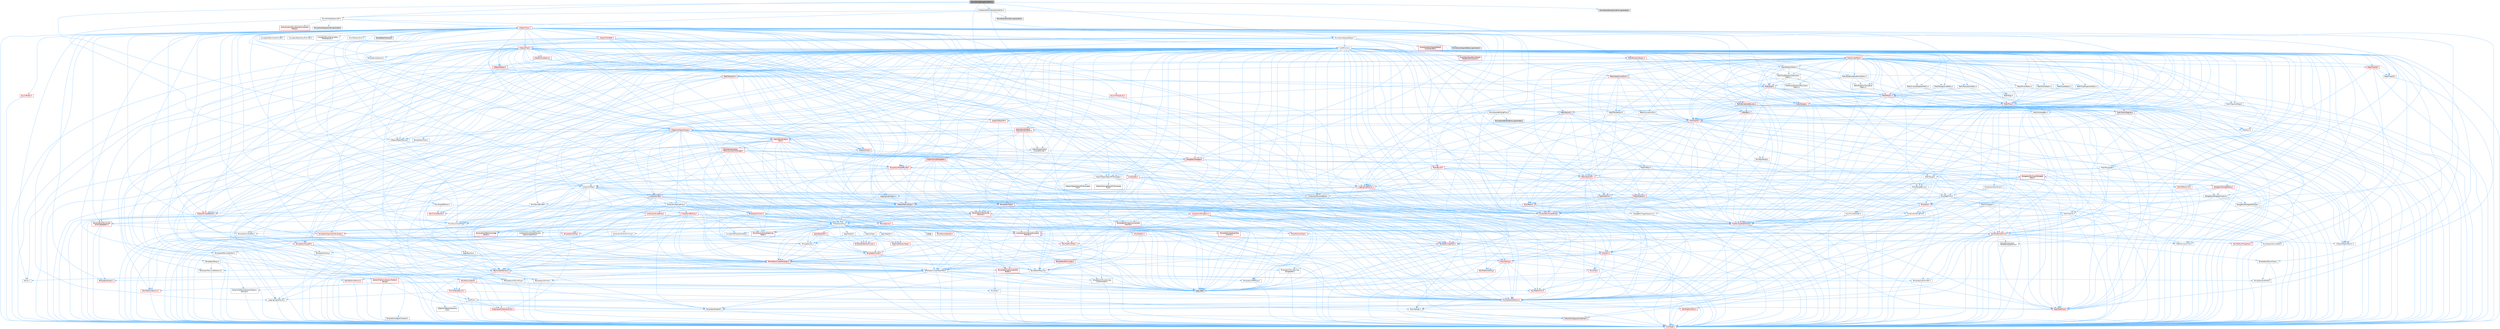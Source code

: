 digraph "MovieSceneGroupCondition.h"
{
 // INTERACTIVE_SVG=YES
 // LATEX_PDF_SIZE
  bgcolor="transparent";
  edge [fontname=Helvetica,fontsize=10,labelfontname=Helvetica,labelfontsize=10];
  node [fontname=Helvetica,fontsize=10,shape=box,height=0.2,width=0.4];
  Node1 [id="Node000001",label="MovieSceneGroupCondition.h",height=0.2,width=0.4,color="gray40", fillcolor="grey60", style="filled", fontcolor="black",tooltip=" "];
  Node1 -> Node2 [id="edge1_Node000001_Node000002",color="steelblue1",style="solid",tooltip=" "];
  Node2 [id="Node000002",label="Conditions/MovieSceneCondition.h",height=0.2,width=0.4,color="grey40", fillcolor="white", style="filled",URL="$d2/d61/MovieSceneCondition_8h.html",tooltip=" "];
  Node2 -> Node3 [id="edge2_Node000002_Node000003",color="steelblue1",style="solid",tooltip=" "];
  Node3 [id="Node000003",label="MovieSceneSequenceID.h",height=0.2,width=0.4,color="grey40", fillcolor="white", style="filled",URL="$de/d78/MovieSceneSequenceID_8h.html",tooltip=" "];
  Node3 -> Node4 [id="edge3_Node000003_Node000004",color="steelblue1",style="solid",tooltip=" "];
  Node4 [id="Node000004",label="CoreMinimal.h",height=0.2,width=0.4,color="grey40", fillcolor="white", style="filled",URL="$d7/d67/CoreMinimal_8h.html",tooltip=" "];
  Node4 -> Node5 [id="edge4_Node000004_Node000005",color="steelblue1",style="solid",tooltip=" "];
  Node5 [id="Node000005",label="CoreTypes.h",height=0.2,width=0.4,color="red", fillcolor="#FFF0F0", style="filled",URL="$dc/dec/CoreTypes_8h.html",tooltip=" "];
  Node4 -> Node19 [id="edge5_Node000004_Node000019",color="steelblue1",style="solid",tooltip=" "];
  Node19 [id="Node000019",label="CoreFwd.h",height=0.2,width=0.4,color="grey40", fillcolor="white", style="filled",URL="$d1/d1e/CoreFwd_8h.html",tooltip=" "];
  Node19 -> Node5 [id="edge6_Node000019_Node000005",color="steelblue1",style="solid",tooltip=" "];
  Node19 -> Node20 [id="edge7_Node000019_Node000020",color="steelblue1",style="solid",tooltip=" "];
  Node20 [id="Node000020",label="Containers/ContainersFwd.h",height=0.2,width=0.4,color="red", fillcolor="#FFF0F0", style="filled",URL="$d4/d0a/ContainersFwd_8h.html",tooltip=" "];
  Node20 -> Node5 [id="edge8_Node000020_Node000005",color="steelblue1",style="solid",tooltip=" "];
  Node20 -> Node21 [id="edge9_Node000020_Node000021",color="steelblue1",style="solid",tooltip=" "];
  Node21 [id="Node000021",label="Traits/IsContiguousContainer.h",height=0.2,width=0.4,color="red", fillcolor="#FFF0F0", style="filled",URL="$d5/d3c/IsContiguousContainer_8h.html",tooltip=" "];
  Node21 -> Node5 [id="edge10_Node000021_Node000005",color="steelblue1",style="solid",tooltip=" "];
  Node19 -> Node24 [id="edge11_Node000019_Node000024",color="steelblue1",style="solid",tooltip=" "];
  Node24 [id="Node000024",label="Math/MathFwd.h",height=0.2,width=0.4,color="red", fillcolor="#FFF0F0", style="filled",URL="$d2/d10/MathFwd_8h.html",tooltip=" "];
  Node19 -> Node25 [id="edge12_Node000019_Node000025",color="steelblue1",style="solid",tooltip=" "];
  Node25 [id="Node000025",label="UObject/UObjectHierarchy\lFwd.h",height=0.2,width=0.4,color="grey40", fillcolor="white", style="filled",URL="$d3/d13/UObjectHierarchyFwd_8h.html",tooltip=" "];
  Node4 -> Node25 [id="edge13_Node000004_Node000025",color="steelblue1",style="solid",tooltip=" "];
  Node4 -> Node20 [id="edge14_Node000004_Node000020",color="steelblue1",style="solid",tooltip=" "];
  Node4 -> Node26 [id="edge15_Node000004_Node000026",color="steelblue1",style="solid",tooltip=" "];
  Node26 [id="Node000026",label="Misc/VarArgs.h",height=0.2,width=0.4,color="grey40", fillcolor="white", style="filled",URL="$d5/d6f/VarArgs_8h.html",tooltip=" "];
  Node26 -> Node5 [id="edge16_Node000026_Node000005",color="steelblue1",style="solid",tooltip=" "];
  Node4 -> Node27 [id="edge17_Node000004_Node000027",color="steelblue1",style="solid",tooltip=" "];
  Node27 [id="Node000027",label="Logging/LogVerbosity.h",height=0.2,width=0.4,color="grey40", fillcolor="white", style="filled",URL="$d2/d8f/LogVerbosity_8h.html",tooltip=" "];
  Node27 -> Node5 [id="edge18_Node000027_Node000005",color="steelblue1",style="solid",tooltip=" "];
  Node4 -> Node28 [id="edge19_Node000004_Node000028",color="steelblue1",style="solid",tooltip=" "];
  Node28 [id="Node000028",label="Misc/OutputDevice.h",height=0.2,width=0.4,color="red", fillcolor="#FFF0F0", style="filled",URL="$d7/d32/OutputDevice_8h.html",tooltip=" "];
  Node28 -> Node19 [id="edge20_Node000028_Node000019",color="steelblue1",style="solid",tooltip=" "];
  Node28 -> Node5 [id="edge21_Node000028_Node000005",color="steelblue1",style="solid",tooltip=" "];
  Node28 -> Node27 [id="edge22_Node000028_Node000027",color="steelblue1",style="solid",tooltip=" "];
  Node28 -> Node26 [id="edge23_Node000028_Node000026",color="steelblue1",style="solid",tooltip=" "];
  Node4 -> Node34 [id="edge24_Node000004_Node000034",color="steelblue1",style="solid",tooltip=" "];
  Node34 [id="Node000034",label="HAL/PlatformCrt.h",height=0.2,width=0.4,color="red", fillcolor="#FFF0F0", style="filled",URL="$d8/d75/PlatformCrt_8h.html",tooltip=" "];
  Node4 -> Node44 [id="edge25_Node000004_Node000044",color="steelblue1",style="solid",tooltip=" "];
  Node44 [id="Node000044",label="HAL/PlatformMisc.h",height=0.2,width=0.4,color="red", fillcolor="#FFF0F0", style="filled",URL="$d0/df5/PlatformMisc_8h.html",tooltip=" "];
  Node44 -> Node5 [id="edge26_Node000044_Node000005",color="steelblue1",style="solid",tooltip=" "];
  Node4 -> Node63 [id="edge27_Node000004_Node000063",color="steelblue1",style="solid",tooltip=" "];
  Node63 [id="Node000063",label="Misc/AssertionMacros.h",height=0.2,width=0.4,color="red", fillcolor="#FFF0F0", style="filled",URL="$d0/dfa/AssertionMacros_8h.html",tooltip=" "];
  Node63 -> Node5 [id="edge28_Node000063_Node000005",color="steelblue1",style="solid",tooltip=" "];
  Node63 -> Node44 [id="edge29_Node000063_Node000044",color="steelblue1",style="solid",tooltip=" "];
  Node63 -> Node64 [id="edge30_Node000063_Node000064",color="steelblue1",style="solid",tooltip=" "];
  Node64 [id="Node000064",label="Templates/EnableIf.h",height=0.2,width=0.4,color="grey40", fillcolor="white", style="filled",URL="$d7/d60/EnableIf_8h.html",tooltip=" "];
  Node64 -> Node5 [id="edge31_Node000064_Node000005",color="steelblue1",style="solid",tooltip=" "];
  Node63 -> Node26 [id="edge32_Node000063_Node000026",color="steelblue1",style="solid",tooltip=" "];
  Node4 -> Node72 [id="edge33_Node000004_Node000072",color="steelblue1",style="solid",tooltip=" "];
  Node72 [id="Node000072",label="Templates/IsPointer.h",height=0.2,width=0.4,color="grey40", fillcolor="white", style="filled",URL="$d7/d05/IsPointer_8h.html",tooltip=" "];
  Node72 -> Node5 [id="edge34_Node000072_Node000005",color="steelblue1",style="solid",tooltip=" "];
  Node4 -> Node73 [id="edge35_Node000004_Node000073",color="steelblue1",style="solid",tooltip=" "];
  Node73 [id="Node000073",label="HAL/PlatformMemory.h",height=0.2,width=0.4,color="red", fillcolor="#FFF0F0", style="filled",URL="$de/d68/PlatformMemory_8h.html",tooltip=" "];
  Node73 -> Node5 [id="edge36_Node000073_Node000005",color="steelblue1",style="solid",tooltip=" "];
  Node4 -> Node56 [id="edge37_Node000004_Node000056",color="steelblue1",style="solid",tooltip=" "];
  Node56 [id="Node000056",label="HAL/PlatformAtomics.h",height=0.2,width=0.4,color="red", fillcolor="#FFF0F0", style="filled",URL="$d3/d36/PlatformAtomics_8h.html",tooltip=" "];
  Node56 -> Node5 [id="edge38_Node000056_Node000005",color="steelblue1",style="solid",tooltip=" "];
  Node4 -> Node78 [id="edge39_Node000004_Node000078",color="steelblue1",style="solid",tooltip=" "];
  Node78 [id="Node000078",label="Misc/Exec.h",height=0.2,width=0.4,color="grey40", fillcolor="white", style="filled",URL="$de/ddb/Exec_8h.html",tooltip=" "];
  Node78 -> Node5 [id="edge40_Node000078_Node000005",color="steelblue1",style="solid",tooltip=" "];
  Node78 -> Node63 [id="edge41_Node000078_Node000063",color="steelblue1",style="solid",tooltip=" "];
  Node4 -> Node79 [id="edge42_Node000004_Node000079",color="steelblue1",style="solid",tooltip=" "];
  Node79 [id="Node000079",label="HAL/MemoryBase.h",height=0.2,width=0.4,color="red", fillcolor="#FFF0F0", style="filled",URL="$d6/d9f/MemoryBase_8h.html",tooltip=" "];
  Node79 -> Node5 [id="edge43_Node000079_Node000005",color="steelblue1",style="solid",tooltip=" "];
  Node79 -> Node56 [id="edge44_Node000079_Node000056",color="steelblue1",style="solid",tooltip=" "];
  Node79 -> Node34 [id="edge45_Node000079_Node000034",color="steelblue1",style="solid",tooltip=" "];
  Node79 -> Node78 [id="edge46_Node000079_Node000078",color="steelblue1",style="solid",tooltip=" "];
  Node79 -> Node28 [id="edge47_Node000079_Node000028",color="steelblue1",style="solid",tooltip=" "];
  Node4 -> Node89 [id="edge48_Node000004_Node000089",color="steelblue1",style="solid",tooltip=" "];
  Node89 [id="Node000089",label="HAL/UnrealMemory.h",height=0.2,width=0.4,color="red", fillcolor="#FFF0F0", style="filled",URL="$d9/d96/UnrealMemory_8h.html",tooltip=" "];
  Node89 -> Node5 [id="edge49_Node000089_Node000005",color="steelblue1",style="solid",tooltip=" "];
  Node89 -> Node79 [id="edge50_Node000089_Node000079",color="steelblue1",style="solid",tooltip=" "];
  Node89 -> Node73 [id="edge51_Node000089_Node000073",color="steelblue1",style="solid",tooltip=" "];
  Node89 -> Node72 [id="edge52_Node000089_Node000072",color="steelblue1",style="solid",tooltip=" "];
  Node4 -> Node91 [id="edge53_Node000004_Node000091",color="steelblue1",style="solid",tooltip=" "];
  Node91 [id="Node000091",label="Templates/IsArithmetic.h",height=0.2,width=0.4,color="grey40", fillcolor="white", style="filled",URL="$d2/d5d/IsArithmetic_8h.html",tooltip=" "];
  Node91 -> Node5 [id="edge54_Node000091_Node000005",color="steelblue1",style="solid",tooltip=" "];
  Node4 -> Node85 [id="edge55_Node000004_Node000085",color="steelblue1",style="solid",tooltip=" "];
  Node85 [id="Node000085",label="Templates/AndOrNot.h",height=0.2,width=0.4,color="grey40", fillcolor="white", style="filled",URL="$db/d0a/AndOrNot_8h.html",tooltip=" "];
  Node85 -> Node5 [id="edge56_Node000085_Node000005",color="steelblue1",style="solid",tooltip=" "];
  Node4 -> Node92 [id="edge57_Node000004_Node000092",color="steelblue1",style="solid",tooltip=" "];
  Node92 [id="Node000092",label="Templates/IsPODType.h",height=0.2,width=0.4,color="grey40", fillcolor="white", style="filled",URL="$d7/db1/IsPODType_8h.html",tooltip=" "];
  Node92 -> Node5 [id="edge58_Node000092_Node000005",color="steelblue1",style="solid",tooltip=" "];
  Node4 -> Node93 [id="edge59_Node000004_Node000093",color="steelblue1",style="solid",tooltip=" "];
  Node93 [id="Node000093",label="Templates/IsUECoreType.h",height=0.2,width=0.4,color="grey40", fillcolor="white", style="filled",URL="$d1/db8/IsUECoreType_8h.html",tooltip=" "];
  Node93 -> Node5 [id="edge60_Node000093_Node000005",color="steelblue1",style="solid",tooltip=" "];
  Node93 -> Node9 [id="edge61_Node000093_Node000009",color="steelblue1",style="solid",tooltip=" "];
  Node9 [id="Node000009",label="type_traits",height=0.2,width=0.4,color="grey60", fillcolor="#E0E0E0", style="filled",tooltip=" "];
  Node4 -> Node86 [id="edge62_Node000004_Node000086",color="steelblue1",style="solid",tooltip=" "];
  Node86 [id="Node000086",label="Templates/IsTriviallyCopy\lConstructible.h",height=0.2,width=0.4,color="grey40", fillcolor="white", style="filled",URL="$d3/d78/IsTriviallyCopyConstructible_8h.html",tooltip=" "];
  Node86 -> Node5 [id="edge63_Node000086_Node000005",color="steelblue1",style="solid",tooltip=" "];
  Node86 -> Node9 [id="edge64_Node000086_Node000009",color="steelblue1",style="solid",tooltip=" "];
  Node4 -> Node94 [id="edge65_Node000004_Node000094",color="steelblue1",style="solid",tooltip=" "];
  Node94 [id="Node000094",label="Templates/UnrealTypeTraits.h",height=0.2,width=0.4,color="grey40", fillcolor="white", style="filled",URL="$d2/d2d/UnrealTypeTraits_8h.html",tooltip=" "];
  Node94 -> Node5 [id="edge66_Node000094_Node000005",color="steelblue1",style="solid",tooltip=" "];
  Node94 -> Node72 [id="edge67_Node000094_Node000072",color="steelblue1",style="solid",tooltip=" "];
  Node94 -> Node63 [id="edge68_Node000094_Node000063",color="steelblue1",style="solid",tooltip=" "];
  Node94 -> Node85 [id="edge69_Node000094_Node000085",color="steelblue1",style="solid",tooltip=" "];
  Node94 -> Node64 [id="edge70_Node000094_Node000064",color="steelblue1",style="solid",tooltip=" "];
  Node94 -> Node91 [id="edge71_Node000094_Node000091",color="steelblue1",style="solid",tooltip=" "];
  Node94 -> Node31 [id="edge72_Node000094_Node000031",color="steelblue1",style="solid",tooltip=" "];
  Node31 [id="Node000031",label="IsEnum.h",height=0.2,width=0.4,color="grey40", fillcolor="white", style="filled",URL="$d4/de5/IsEnum_8h.html",tooltip=" "];
  Node94 -> Node95 [id="edge73_Node000094_Node000095",color="steelblue1",style="solid",tooltip=" "];
  Node95 [id="Node000095",label="Templates/Models.h",height=0.2,width=0.4,color="red", fillcolor="#FFF0F0", style="filled",URL="$d3/d0c/Models_8h.html",tooltip=" "];
  Node94 -> Node92 [id="edge74_Node000094_Node000092",color="steelblue1",style="solid",tooltip=" "];
  Node94 -> Node93 [id="edge75_Node000094_Node000093",color="steelblue1",style="solid",tooltip=" "];
  Node94 -> Node86 [id="edge76_Node000094_Node000086",color="steelblue1",style="solid",tooltip=" "];
  Node4 -> Node64 [id="edge77_Node000004_Node000064",color="steelblue1",style="solid",tooltip=" "];
  Node4 -> Node96 [id="edge78_Node000004_Node000096",color="steelblue1",style="solid",tooltip=" "];
  Node96 [id="Node000096",label="Templates/RemoveReference.h",height=0.2,width=0.4,color="grey40", fillcolor="white", style="filled",URL="$da/dbe/RemoveReference_8h.html",tooltip=" "];
  Node96 -> Node5 [id="edge79_Node000096_Node000005",color="steelblue1",style="solid",tooltip=" "];
  Node4 -> Node97 [id="edge80_Node000004_Node000097",color="steelblue1",style="solid",tooltip=" "];
  Node97 [id="Node000097",label="Templates/IntegralConstant.h",height=0.2,width=0.4,color="grey40", fillcolor="white", style="filled",URL="$db/d1b/IntegralConstant_8h.html",tooltip=" "];
  Node97 -> Node5 [id="edge81_Node000097_Node000005",color="steelblue1",style="solid",tooltip=" "];
  Node4 -> Node98 [id="edge82_Node000004_Node000098",color="steelblue1",style="solid",tooltip=" "];
  Node98 [id="Node000098",label="Templates/IsClass.h",height=0.2,width=0.4,color="grey40", fillcolor="white", style="filled",URL="$db/dcb/IsClass_8h.html",tooltip=" "];
  Node98 -> Node5 [id="edge83_Node000098_Node000005",color="steelblue1",style="solid",tooltip=" "];
  Node4 -> Node99 [id="edge84_Node000004_Node000099",color="steelblue1",style="solid",tooltip=" "];
  Node99 [id="Node000099",label="Templates/TypeCompatible\lBytes.h",height=0.2,width=0.4,color="red", fillcolor="#FFF0F0", style="filled",URL="$df/d0a/TypeCompatibleBytes_8h.html",tooltip=" "];
  Node99 -> Node5 [id="edge85_Node000099_Node000005",color="steelblue1",style="solid",tooltip=" "];
  Node99 -> Node9 [id="edge86_Node000099_Node000009",color="steelblue1",style="solid",tooltip=" "];
  Node4 -> Node21 [id="edge87_Node000004_Node000021",color="steelblue1",style="solid",tooltip=" "];
  Node4 -> Node100 [id="edge88_Node000004_Node000100",color="steelblue1",style="solid",tooltip=" "];
  Node100 [id="Node000100",label="Templates/UnrealTemplate.h",height=0.2,width=0.4,color="red", fillcolor="#FFF0F0", style="filled",URL="$d4/d24/UnrealTemplate_8h.html",tooltip=" "];
  Node100 -> Node5 [id="edge89_Node000100_Node000005",color="steelblue1",style="solid",tooltip=" "];
  Node100 -> Node72 [id="edge90_Node000100_Node000072",color="steelblue1",style="solid",tooltip=" "];
  Node100 -> Node89 [id="edge91_Node000100_Node000089",color="steelblue1",style="solid",tooltip=" "];
  Node100 -> Node94 [id="edge92_Node000100_Node000094",color="steelblue1",style="solid",tooltip=" "];
  Node100 -> Node96 [id="edge93_Node000100_Node000096",color="steelblue1",style="solid",tooltip=" "];
  Node100 -> Node66 [id="edge94_Node000100_Node000066",color="steelblue1",style="solid",tooltip=" "];
  Node66 [id="Node000066",label="Templates/Requires.h",height=0.2,width=0.4,color="grey40", fillcolor="white", style="filled",URL="$dc/d96/Requires_8h.html",tooltip=" "];
  Node66 -> Node64 [id="edge95_Node000066_Node000064",color="steelblue1",style="solid",tooltip=" "];
  Node66 -> Node9 [id="edge96_Node000066_Node000009",color="steelblue1",style="solid",tooltip=" "];
  Node100 -> Node99 [id="edge97_Node000100_Node000099",color="steelblue1",style="solid",tooltip=" "];
  Node100 -> Node21 [id="edge98_Node000100_Node000021",color="steelblue1",style="solid",tooltip=" "];
  Node100 -> Node9 [id="edge99_Node000100_Node000009",color="steelblue1",style="solid",tooltip=" "];
  Node4 -> Node49 [id="edge100_Node000004_Node000049",color="steelblue1",style="solid",tooltip=" "];
  Node49 [id="Node000049",label="Math/NumericLimits.h",height=0.2,width=0.4,color="grey40", fillcolor="white", style="filled",URL="$df/d1b/NumericLimits_8h.html",tooltip=" "];
  Node49 -> Node5 [id="edge101_Node000049_Node000005",color="steelblue1",style="solid",tooltip=" "];
  Node4 -> Node104 [id="edge102_Node000004_Node000104",color="steelblue1",style="solid",tooltip=" "];
  Node104 [id="Node000104",label="HAL/PlatformMath.h",height=0.2,width=0.4,color="red", fillcolor="#FFF0F0", style="filled",URL="$dc/d53/PlatformMath_8h.html",tooltip=" "];
  Node104 -> Node5 [id="edge103_Node000104_Node000005",color="steelblue1",style="solid",tooltip=" "];
  Node4 -> Node87 [id="edge104_Node000004_Node000087",color="steelblue1",style="solid",tooltip=" "];
  Node87 [id="Node000087",label="Templates/IsTriviallyCopy\lAssignable.h",height=0.2,width=0.4,color="grey40", fillcolor="white", style="filled",URL="$d2/df2/IsTriviallyCopyAssignable_8h.html",tooltip=" "];
  Node87 -> Node5 [id="edge105_Node000087_Node000005",color="steelblue1",style="solid",tooltip=" "];
  Node87 -> Node9 [id="edge106_Node000087_Node000009",color="steelblue1",style="solid",tooltip=" "];
  Node4 -> Node112 [id="edge107_Node000004_Node000112",color="steelblue1",style="solid",tooltip=" "];
  Node112 [id="Node000112",label="Templates/MemoryOps.h",height=0.2,width=0.4,color="red", fillcolor="#FFF0F0", style="filled",URL="$db/dea/MemoryOps_8h.html",tooltip=" "];
  Node112 -> Node5 [id="edge108_Node000112_Node000005",color="steelblue1",style="solid",tooltip=" "];
  Node112 -> Node89 [id="edge109_Node000112_Node000089",color="steelblue1",style="solid",tooltip=" "];
  Node112 -> Node87 [id="edge110_Node000112_Node000087",color="steelblue1",style="solid",tooltip=" "];
  Node112 -> Node86 [id="edge111_Node000112_Node000086",color="steelblue1",style="solid",tooltip=" "];
  Node112 -> Node66 [id="edge112_Node000112_Node000066",color="steelblue1",style="solid",tooltip=" "];
  Node112 -> Node94 [id="edge113_Node000112_Node000094",color="steelblue1",style="solid",tooltip=" "];
  Node112 -> Node9 [id="edge114_Node000112_Node000009",color="steelblue1",style="solid",tooltip=" "];
  Node4 -> Node113 [id="edge115_Node000004_Node000113",color="steelblue1",style="solid",tooltip=" "];
  Node113 [id="Node000113",label="Containers/ContainerAllocation\lPolicies.h",height=0.2,width=0.4,color="red", fillcolor="#FFF0F0", style="filled",URL="$d7/dff/ContainerAllocationPolicies_8h.html",tooltip=" "];
  Node113 -> Node5 [id="edge116_Node000113_Node000005",color="steelblue1",style="solid",tooltip=" "];
  Node113 -> Node113 [id="edge117_Node000113_Node000113",color="steelblue1",style="solid",tooltip=" "];
  Node113 -> Node104 [id="edge118_Node000113_Node000104",color="steelblue1",style="solid",tooltip=" "];
  Node113 -> Node89 [id="edge119_Node000113_Node000089",color="steelblue1",style="solid",tooltip=" "];
  Node113 -> Node49 [id="edge120_Node000113_Node000049",color="steelblue1",style="solid",tooltip=" "];
  Node113 -> Node63 [id="edge121_Node000113_Node000063",color="steelblue1",style="solid",tooltip=" "];
  Node113 -> Node112 [id="edge122_Node000113_Node000112",color="steelblue1",style="solid",tooltip=" "];
  Node113 -> Node99 [id="edge123_Node000113_Node000099",color="steelblue1",style="solid",tooltip=" "];
  Node113 -> Node9 [id="edge124_Node000113_Node000009",color="steelblue1",style="solid",tooltip=" "];
  Node4 -> Node116 [id="edge125_Node000004_Node000116",color="steelblue1",style="solid",tooltip=" "];
  Node116 [id="Node000116",label="Templates/IsEnumClass.h",height=0.2,width=0.4,color="grey40", fillcolor="white", style="filled",URL="$d7/d15/IsEnumClass_8h.html",tooltip=" "];
  Node116 -> Node5 [id="edge126_Node000116_Node000005",color="steelblue1",style="solid",tooltip=" "];
  Node116 -> Node85 [id="edge127_Node000116_Node000085",color="steelblue1",style="solid",tooltip=" "];
  Node4 -> Node117 [id="edge128_Node000004_Node000117",color="steelblue1",style="solid",tooltip=" "];
  Node117 [id="Node000117",label="HAL/PlatformProperties.h",height=0.2,width=0.4,color="red", fillcolor="#FFF0F0", style="filled",URL="$d9/db0/PlatformProperties_8h.html",tooltip=" "];
  Node117 -> Node5 [id="edge129_Node000117_Node000005",color="steelblue1",style="solid",tooltip=" "];
  Node4 -> Node120 [id="edge130_Node000004_Node000120",color="steelblue1",style="solid",tooltip=" "];
  Node120 [id="Node000120",label="Misc/EngineVersionBase.h",height=0.2,width=0.4,color="grey40", fillcolor="white", style="filled",URL="$d5/d2b/EngineVersionBase_8h.html",tooltip=" "];
  Node120 -> Node5 [id="edge131_Node000120_Node000005",color="steelblue1",style="solid",tooltip=" "];
  Node4 -> Node121 [id="edge132_Node000004_Node000121",color="steelblue1",style="solid",tooltip=" "];
  Node121 [id="Node000121",label="Internationalization\l/TextNamespaceFwd.h",height=0.2,width=0.4,color="grey40", fillcolor="white", style="filled",URL="$d8/d97/TextNamespaceFwd_8h.html",tooltip=" "];
  Node121 -> Node5 [id="edge133_Node000121_Node000005",color="steelblue1",style="solid",tooltip=" "];
  Node4 -> Node122 [id="edge134_Node000004_Node000122",color="steelblue1",style="solid",tooltip=" "];
  Node122 [id="Node000122",label="Serialization/Archive.h",height=0.2,width=0.4,color="red", fillcolor="#FFF0F0", style="filled",URL="$d7/d3b/Archive_8h.html",tooltip=" "];
  Node122 -> Node19 [id="edge135_Node000122_Node000019",color="steelblue1",style="solid",tooltip=" "];
  Node122 -> Node5 [id="edge136_Node000122_Node000005",color="steelblue1",style="solid",tooltip=" "];
  Node122 -> Node117 [id="edge137_Node000122_Node000117",color="steelblue1",style="solid",tooltip=" "];
  Node122 -> Node121 [id="edge138_Node000122_Node000121",color="steelblue1",style="solid",tooltip=" "];
  Node122 -> Node24 [id="edge139_Node000122_Node000024",color="steelblue1",style="solid",tooltip=" "];
  Node122 -> Node63 [id="edge140_Node000122_Node000063",color="steelblue1",style="solid",tooltip=" "];
  Node122 -> Node120 [id="edge141_Node000122_Node000120",color="steelblue1",style="solid",tooltip=" "];
  Node122 -> Node26 [id="edge142_Node000122_Node000026",color="steelblue1",style="solid",tooltip=" "];
  Node122 -> Node64 [id="edge143_Node000122_Node000064",color="steelblue1",style="solid",tooltip=" "];
  Node122 -> Node116 [id="edge144_Node000122_Node000116",color="steelblue1",style="solid",tooltip=" "];
  Node122 -> Node100 [id="edge145_Node000122_Node000100",color="steelblue1",style="solid",tooltip=" "];
  Node122 -> Node125 [id="edge146_Node000122_Node000125",color="steelblue1",style="solid",tooltip=" "];
  Node125 [id="Node000125",label="UObject/ObjectVersion.h",height=0.2,width=0.4,color="grey40", fillcolor="white", style="filled",URL="$da/d63/ObjectVersion_8h.html",tooltip=" "];
  Node125 -> Node5 [id="edge147_Node000125_Node000005",color="steelblue1",style="solid",tooltip=" "];
  Node4 -> Node126 [id="edge148_Node000004_Node000126",color="steelblue1",style="solid",tooltip=" "];
  Node126 [id="Node000126",label="Templates/Less.h",height=0.2,width=0.4,color="grey40", fillcolor="white", style="filled",URL="$de/dc8/Less_8h.html",tooltip=" "];
  Node126 -> Node5 [id="edge149_Node000126_Node000005",color="steelblue1",style="solid",tooltip=" "];
  Node126 -> Node100 [id="edge150_Node000126_Node000100",color="steelblue1",style="solid",tooltip=" "];
  Node4 -> Node127 [id="edge151_Node000004_Node000127",color="steelblue1",style="solid",tooltip=" "];
  Node127 [id="Node000127",label="Templates/Sorting.h",height=0.2,width=0.4,color="red", fillcolor="#FFF0F0", style="filled",URL="$d3/d9e/Sorting_8h.html",tooltip=" "];
  Node127 -> Node5 [id="edge152_Node000127_Node000005",color="steelblue1",style="solid",tooltip=" "];
  Node127 -> Node104 [id="edge153_Node000127_Node000104",color="steelblue1",style="solid",tooltip=" "];
  Node127 -> Node126 [id="edge154_Node000127_Node000126",color="steelblue1",style="solid",tooltip=" "];
  Node4 -> Node138 [id="edge155_Node000004_Node000138",color="steelblue1",style="solid",tooltip=" "];
  Node138 [id="Node000138",label="Misc/Char.h",height=0.2,width=0.4,color="red", fillcolor="#FFF0F0", style="filled",URL="$d0/d58/Char_8h.html",tooltip=" "];
  Node138 -> Node5 [id="edge156_Node000138_Node000005",color="steelblue1",style="solid",tooltip=" "];
  Node138 -> Node9 [id="edge157_Node000138_Node000009",color="steelblue1",style="solid",tooltip=" "];
  Node4 -> Node141 [id="edge158_Node000004_Node000141",color="steelblue1",style="solid",tooltip=" "];
  Node141 [id="Node000141",label="GenericPlatform/GenericPlatform\lStricmp.h",height=0.2,width=0.4,color="grey40", fillcolor="white", style="filled",URL="$d2/d86/GenericPlatformStricmp_8h.html",tooltip=" "];
  Node141 -> Node5 [id="edge159_Node000141_Node000005",color="steelblue1",style="solid",tooltip=" "];
  Node4 -> Node142 [id="edge160_Node000004_Node000142",color="steelblue1",style="solid",tooltip=" "];
  Node142 [id="Node000142",label="GenericPlatform/GenericPlatform\lString.h",height=0.2,width=0.4,color="red", fillcolor="#FFF0F0", style="filled",URL="$dd/d20/GenericPlatformString_8h.html",tooltip=" "];
  Node142 -> Node5 [id="edge161_Node000142_Node000005",color="steelblue1",style="solid",tooltip=" "];
  Node142 -> Node141 [id="edge162_Node000142_Node000141",color="steelblue1",style="solid",tooltip=" "];
  Node142 -> Node64 [id="edge163_Node000142_Node000064",color="steelblue1",style="solid",tooltip=" "];
  Node142 -> Node9 [id="edge164_Node000142_Node000009",color="steelblue1",style="solid",tooltip=" "];
  Node4 -> Node75 [id="edge165_Node000004_Node000075",color="steelblue1",style="solid",tooltip=" "];
  Node75 [id="Node000075",label="HAL/PlatformString.h",height=0.2,width=0.4,color="red", fillcolor="#FFF0F0", style="filled",URL="$db/db5/PlatformString_8h.html",tooltip=" "];
  Node75 -> Node5 [id="edge166_Node000075_Node000005",color="steelblue1",style="solid",tooltip=" "];
  Node4 -> Node145 [id="edge167_Node000004_Node000145",color="steelblue1",style="solid",tooltip=" "];
  Node145 [id="Node000145",label="Misc/CString.h",height=0.2,width=0.4,color="red", fillcolor="#FFF0F0", style="filled",URL="$d2/d49/CString_8h.html",tooltip=" "];
  Node145 -> Node5 [id="edge168_Node000145_Node000005",color="steelblue1",style="solid",tooltip=" "];
  Node145 -> Node34 [id="edge169_Node000145_Node000034",color="steelblue1",style="solid",tooltip=" "];
  Node145 -> Node75 [id="edge170_Node000145_Node000075",color="steelblue1",style="solid",tooltip=" "];
  Node145 -> Node63 [id="edge171_Node000145_Node000063",color="steelblue1",style="solid",tooltip=" "];
  Node145 -> Node138 [id="edge172_Node000145_Node000138",color="steelblue1",style="solid",tooltip=" "];
  Node145 -> Node26 [id="edge173_Node000145_Node000026",color="steelblue1",style="solid",tooltip=" "];
  Node4 -> Node146 [id="edge174_Node000004_Node000146",color="steelblue1",style="solid",tooltip=" "];
  Node146 [id="Node000146",label="Misc/Crc.h",height=0.2,width=0.4,color="red", fillcolor="#FFF0F0", style="filled",URL="$d4/dd2/Crc_8h.html",tooltip=" "];
  Node146 -> Node5 [id="edge175_Node000146_Node000005",color="steelblue1",style="solid",tooltip=" "];
  Node146 -> Node75 [id="edge176_Node000146_Node000075",color="steelblue1",style="solid",tooltip=" "];
  Node146 -> Node63 [id="edge177_Node000146_Node000063",color="steelblue1",style="solid",tooltip=" "];
  Node146 -> Node145 [id="edge178_Node000146_Node000145",color="steelblue1",style="solid",tooltip=" "];
  Node146 -> Node138 [id="edge179_Node000146_Node000138",color="steelblue1",style="solid",tooltip=" "];
  Node146 -> Node94 [id="edge180_Node000146_Node000094",color="steelblue1",style="solid",tooltip=" "];
  Node4 -> Node137 [id="edge181_Node000004_Node000137",color="steelblue1",style="solid",tooltip=" "];
  Node137 [id="Node000137",label="Math/UnrealMathUtility.h",height=0.2,width=0.4,color="red", fillcolor="#FFF0F0", style="filled",URL="$db/db8/UnrealMathUtility_8h.html",tooltip=" "];
  Node137 -> Node5 [id="edge182_Node000137_Node000005",color="steelblue1",style="solid",tooltip=" "];
  Node137 -> Node63 [id="edge183_Node000137_Node000063",color="steelblue1",style="solid",tooltip=" "];
  Node137 -> Node104 [id="edge184_Node000137_Node000104",color="steelblue1",style="solid",tooltip=" "];
  Node137 -> Node24 [id="edge185_Node000137_Node000024",color="steelblue1",style="solid",tooltip=" "];
  Node137 -> Node66 [id="edge186_Node000137_Node000066",color="steelblue1",style="solid",tooltip=" "];
  Node4 -> Node147 [id="edge187_Node000004_Node000147",color="steelblue1",style="solid",tooltip=" "];
  Node147 [id="Node000147",label="Containers/UnrealString.h",height=0.2,width=0.4,color="red", fillcolor="#FFF0F0", style="filled",URL="$d5/dba/UnrealString_8h.html",tooltip=" "];
  Node4 -> Node151 [id="edge188_Node000004_Node000151",color="steelblue1",style="solid",tooltip=" "];
  Node151 [id="Node000151",label="Containers/Array.h",height=0.2,width=0.4,color="grey40", fillcolor="white", style="filled",URL="$df/dd0/Array_8h.html",tooltip=" "];
  Node151 -> Node5 [id="edge189_Node000151_Node000005",color="steelblue1",style="solid",tooltip=" "];
  Node151 -> Node63 [id="edge190_Node000151_Node000063",color="steelblue1",style="solid",tooltip=" "];
  Node151 -> Node152 [id="edge191_Node000151_Node000152",color="steelblue1",style="solid",tooltip=" "];
  Node152 [id="Node000152",label="Misc/IntrusiveUnsetOptional\lState.h",height=0.2,width=0.4,color="red", fillcolor="#FFF0F0", style="filled",URL="$d2/d0a/IntrusiveUnsetOptionalState_8h.html",tooltip=" "];
  Node151 -> Node154 [id="edge192_Node000151_Node000154",color="steelblue1",style="solid",tooltip=" "];
  Node154 [id="Node000154",label="Misc/ReverseIterate.h",height=0.2,width=0.4,color="red", fillcolor="#FFF0F0", style="filled",URL="$db/de3/ReverseIterate_8h.html",tooltip=" "];
  Node151 -> Node89 [id="edge193_Node000151_Node000089",color="steelblue1",style="solid",tooltip=" "];
  Node151 -> Node94 [id="edge194_Node000151_Node000094",color="steelblue1",style="solid",tooltip=" "];
  Node151 -> Node100 [id="edge195_Node000151_Node000100",color="steelblue1",style="solid",tooltip=" "];
  Node151 -> Node156 [id="edge196_Node000151_Node000156",color="steelblue1",style="solid",tooltip=" "];
  Node156 [id="Node000156",label="Containers/AllowShrinking.h",height=0.2,width=0.4,color="grey40", fillcolor="white", style="filled",URL="$d7/d1a/AllowShrinking_8h.html",tooltip=" "];
  Node156 -> Node5 [id="edge197_Node000156_Node000005",color="steelblue1",style="solid",tooltip=" "];
  Node151 -> Node113 [id="edge198_Node000151_Node000113",color="steelblue1",style="solid",tooltip=" "];
  Node151 -> Node157 [id="edge199_Node000151_Node000157",color="steelblue1",style="solid",tooltip=" "];
  Node157 [id="Node000157",label="Containers/ContainerElement\lTypeCompatibility.h",height=0.2,width=0.4,color="grey40", fillcolor="white", style="filled",URL="$df/ddf/ContainerElementTypeCompatibility_8h.html",tooltip=" "];
  Node157 -> Node5 [id="edge200_Node000157_Node000005",color="steelblue1",style="solid",tooltip=" "];
  Node157 -> Node94 [id="edge201_Node000157_Node000094",color="steelblue1",style="solid",tooltip=" "];
  Node151 -> Node122 [id="edge202_Node000151_Node000122",color="steelblue1",style="solid",tooltip=" "];
  Node151 -> Node158 [id="edge203_Node000151_Node000158",color="steelblue1",style="solid",tooltip=" "];
  Node158 [id="Node000158",label="Serialization/MemoryImage\lWriter.h",height=0.2,width=0.4,color="red", fillcolor="#FFF0F0", style="filled",URL="$d0/d08/MemoryImageWriter_8h.html",tooltip=" "];
  Node158 -> Node5 [id="edge204_Node000158_Node000005",color="steelblue1",style="solid",tooltip=" "];
  Node151 -> Node167 [id="edge205_Node000151_Node000167",color="steelblue1",style="solid",tooltip=" "];
  Node167 [id="Node000167",label="Algo/Heapify.h",height=0.2,width=0.4,color="grey40", fillcolor="white", style="filled",URL="$d0/d2a/Heapify_8h.html",tooltip=" "];
  Node167 -> Node134 [id="edge206_Node000167_Node000134",color="steelblue1",style="solid",tooltip=" "];
  Node134 [id="Node000134",label="Algo/Impl/BinaryHeap.h",height=0.2,width=0.4,color="red", fillcolor="#FFF0F0", style="filled",URL="$d7/da3/Algo_2Impl_2BinaryHeap_8h.html",tooltip=" "];
  Node134 -> Node130 [id="edge207_Node000134_Node000130",color="steelblue1",style="solid",tooltip=" "];
  Node130 [id="Node000130",label="Templates/Invoke.h",height=0.2,width=0.4,color="red", fillcolor="#FFF0F0", style="filled",URL="$d7/deb/Invoke_8h.html",tooltip=" "];
  Node130 -> Node5 [id="edge208_Node000130_Node000005",color="steelblue1",style="solid",tooltip=" "];
  Node130 -> Node100 [id="edge209_Node000130_Node000100",color="steelblue1",style="solid",tooltip=" "];
  Node130 -> Node9 [id="edge210_Node000130_Node000009",color="steelblue1",style="solid",tooltip=" "];
  Node134 -> Node9 [id="edge211_Node000134_Node000009",color="steelblue1",style="solid",tooltip=" "];
  Node167 -> Node129 [id="edge212_Node000167_Node000129",color="steelblue1",style="solid",tooltip=" "];
  Node129 [id="Node000129",label="Templates/IdentityFunctor.h",height=0.2,width=0.4,color="red", fillcolor="#FFF0F0", style="filled",URL="$d7/d2e/IdentityFunctor_8h.html",tooltip=" "];
  Node167 -> Node130 [id="edge213_Node000167_Node000130",color="steelblue1",style="solid",tooltip=" "];
  Node167 -> Node126 [id="edge214_Node000167_Node000126",color="steelblue1",style="solid",tooltip=" "];
  Node167 -> Node100 [id="edge215_Node000167_Node000100",color="steelblue1",style="solid",tooltip=" "];
  Node151 -> Node168 [id="edge216_Node000151_Node000168",color="steelblue1",style="solid",tooltip=" "];
  Node168 [id="Node000168",label="Algo/HeapSort.h",height=0.2,width=0.4,color="grey40", fillcolor="white", style="filled",URL="$d3/d92/HeapSort_8h.html",tooltip=" "];
  Node168 -> Node134 [id="edge217_Node000168_Node000134",color="steelblue1",style="solid",tooltip=" "];
  Node168 -> Node129 [id="edge218_Node000168_Node000129",color="steelblue1",style="solid",tooltip=" "];
  Node168 -> Node126 [id="edge219_Node000168_Node000126",color="steelblue1",style="solid",tooltip=" "];
  Node168 -> Node100 [id="edge220_Node000168_Node000100",color="steelblue1",style="solid",tooltip=" "];
  Node151 -> Node169 [id="edge221_Node000151_Node000169",color="steelblue1",style="solid",tooltip=" "];
  Node169 [id="Node000169",label="Algo/IsHeap.h",height=0.2,width=0.4,color="grey40", fillcolor="white", style="filled",URL="$de/d32/IsHeap_8h.html",tooltip=" "];
  Node169 -> Node134 [id="edge222_Node000169_Node000134",color="steelblue1",style="solid",tooltip=" "];
  Node169 -> Node129 [id="edge223_Node000169_Node000129",color="steelblue1",style="solid",tooltip=" "];
  Node169 -> Node130 [id="edge224_Node000169_Node000130",color="steelblue1",style="solid",tooltip=" "];
  Node169 -> Node126 [id="edge225_Node000169_Node000126",color="steelblue1",style="solid",tooltip=" "];
  Node169 -> Node100 [id="edge226_Node000169_Node000100",color="steelblue1",style="solid",tooltip=" "];
  Node151 -> Node134 [id="edge227_Node000151_Node000134",color="steelblue1",style="solid",tooltip=" "];
  Node151 -> Node170 [id="edge228_Node000151_Node000170",color="steelblue1",style="solid",tooltip=" "];
  Node170 [id="Node000170",label="Algo/StableSort.h",height=0.2,width=0.4,color="red", fillcolor="#FFF0F0", style="filled",URL="$d7/d3c/StableSort_8h.html",tooltip=" "];
  Node170 -> Node129 [id="edge229_Node000170_Node000129",color="steelblue1",style="solid",tooltip=" "];
  Node170 -> Node130 [id="edge230_Node000170_Node000130",color="steelblue1",style="solid",tooltip=" "];
  Node170 -> Node126 [id="edge231_Node000170_Node000126",color="steelblue1",style="solid",tooltip=" "];
  Node170 -> Node100 [id="edge232_Node000170_Node000100",color="steelblue1",style="solid",tooltip=" "];
  Node151 -> Node172 [id="edge233_Node000151_Node000172",color="steelblue1",style="solid",tooltip=" "];
  Node172 [id="Node000172",label="Concepts/GetTypeHashable.h",height=0.2,width=0.4,color="grey40", fillcolor="white", style="filled",URL="$d3/da2/GetTypeHashable_8h.html",tooltip=" "];
  Node172 -> Node5 [id="edge234_Node000172_Node000005",color="steelblue1",style="solid",tooltip=" "];
  Node172 -> Node163 [id="edge235_Node000172_Node000163",color="steelblue1",style="solid",tooltip=" "];
  Node163 [id="Node000163",label="Templates/TypeHash.h",height=0.2,width=0.4,color="red", fillcolor="#FFF0F0", style="filled",URL="$d1/d62/TypeHash_8h.html",tooltip=" "];
  Node163 -> Node5 [id="edge236_Node000163_Node000005",color="steelblue1",style="solid",tooltip=" "];
  Node163 -> Node66 [id="edge237_Node000163_Node000066",color="steelblue1",style="solid",tooltip=" "];
  Node163 -> Node146 [id="edge238_Node000163_Node000146",color="steelblue1",style="solid",tooltip=" "];
  Node163 -> Node9 [id="edge239_Node000163_Node000009",color="steelblue1",style="solid",tooltip=" "];
  Node151 -> Node129 [id="edge240_Node000151_Node000129",color="steelblue1",style="solid",tooltip=" "];
  Node151 -> Node130 [id="edge241_Node000151_Node000130",color="steelblue1",style="solid",tooltip=" "];
  Node151 -> Node126 [id="edge242_Node000151_Node000126",color="steelblue1",style="solid",tooltip=" "];
  Node151 -> Node173 [id="edge243_Node000151_Node000173",color="steelblue1",style="solid",tooltip=" "];
  Node173 [id="Node000173",label="Templates/LosesQualifiers\lFromTo.h",height=0.2,width=0.4,color="red", fillcolor="#FFF0F0", style="filled",URL="$d2/db3/LosesQualifiersFromTo_8h.html",tooltip=" "];
  Node173 -> Node9 [id="edge244_Node000173_Node000009",color="steelblue1",style="solid",tooltip=" "];
  Node151 -> Node66 [id="edge245_Node000151_Node000066",color="steelblue1",style="solid",tooltip=" "];
  Node151 -> Node127 [id="edge246_Node000151_Node000127",color="steelblue1",style="solid",tooltip=" "];
  Node151 -> Node174 [id="edge247_Node000151_Node000174",color="steelblue1",style="solid",tooltip=" "];
  Node174 [id="Node000174",label="Templates/AlignmentTemplates.h",height=0.2,width=0.4,color="red", fillcolor="#FFF0F0", style="filled",URL="$dd/d32/AlignmentTemplates_8h.html",tooltip=" "];
  Node174 -> Node5 [id="edge248_Node000174_Node000005",color="steelblue1",style="solid",tooltip=" "];
  Node174 -> Node72 [id="edge249_Node000174_Node000072",color="steelblue1",style="solid",tooltip=" "];
  Node151 -> Node47 [id="edge250_Node000151_Node000047",color="steelblue1",style="solid",tooltip=" "];
  Node47 [id="Node000047",label="Traits/ElementType.h",height=0.2,width=0.4,color="red", fillcolor="#FFF0F0", style="filled",URL="$d5/d4f/ElementType_8h.html",tooltip=" "];
  Node47 -> Node9 [id="edge251_Node000047_Node000009",color="steelblue1",style="solid",tooltip=" "];
  Node151 -> Node110 [id="edge252_Node000151_Node000110",color="steelblue1",style="solid",tooltip=" "];
  Node110 [id="Node000110",label="limits",height=0.2,width=0.4,color="grey60", fillcolor="#E0E0E0", style="filled",tooltip=" "];
  Node151 -> Node9 [id="edge253_Node000151_Node000009",color="steelblue1",style="solid",tooltip=" "];
  Node4 -> Node175 [id="edge254_Node000004_Node000175",color="steelblue1",style="solid",tooltip=" "];
  Node175 [id="Node000175",label="Misc/FrameNumber.h",height=0.2,width=0.4,color="grey40", fillcolor="white", style="filled",URL="$dd/dbd/FrameNumber_8h.html",tooltip=" "];
  Node175 -> Node5 [id="edge255_Node000175_Node000005",color="steelblue1",style="solid",tooltip=" "];
  Node175 -> Node49 [id="edge256_Node000175_Node000049",color="steelblue1",style="solid",tooltip=" "];
  Node175 -> Node137 [id="edge257_Node000175_Node000137",color="steelblue1",style="solid",tooltip=" "];
  Node175 -> Node64 [id="edge258_Node000175_Node000064",color="steelblue1",style="solid",tooltip=" "];
  Node175 -> Node94 [id="edge259_Node000175_Node000094",color="steelblue1",style="solid",tooltip=" "];
  Node4 -> Node176 [id="edge260_Node000004_Node000176",color="steelblue1",style="solid",tooltip=" "];
  Node176 [id="Node000176",label="Misc/Timespan.h",height=0.2,width=0.4,color="grey40", fillcolor="white", style="filled",URL="$da/dd9/Timespan_8h.html",tooltip=" "];
  Node176 -> Node5 [id="edge261_Node000176_Node000005",color="steelblue1",style="solid",tooltip=" "];
  Node176 -> Node177 [id="edge262_Node000176_Node000177",color="steelblue1",style="solid",tooltip=" "];
  Node177 [id="Node000177",label="Math/Interval.h",height=0.2,width=0.4,color="grey40", fillcolor="white", style="filled",URL="$d1/d55/Interval_8h.html",tooltip=" "];
  Node177 -> Node5 [id="edge263_Node000177_Node000005",color="steelblue1",style="solid",tooltip=" "];
  Node177 -> Node91 [id="edge264_Node000177_Node000091",color="steelblue1",style="solid",tooltip=" "];
  Node177 -> Node94 [id="edge265_Node000177_Node000094",color="steelblue1",style="solid",tooltip=" "];
  Node177 -> Node49 [id="edge266_Node000177_Node000049",color="steelblue1",style="solid",tooltip=" "];
  Node177 -> Node137 [id="edge267_Node000177_Node000137",color="steelblue1",style="solid",tooltip=" "];
  Node176 -> Node137 [id="edge268_Node000176_Node000137",color="steelblue1",style="solid",tooltip=" "];
  Node176 -> Node63 [id="edge269_Node000176_Node000063",color="steelblue1",style="solid",tooltip=" "];
  Node4 -> Node178 [id="edge270_Node000004_Node000178",color="steelblue1",style="solid",tooltip=" "];
  Node178 [id="Node000178",label="Containers/StringConv.h",height=0.2,width=0.4,color="red", fillcolor="#FFF0F0", style="filled",URL="$d3/ddf/StringConv_8h.html",tooltip=" "];
  Node178 -> Node5 [id="edge271_Node000178_Node000005",color="steelblue1",style="solid",tooltip=" "];
  Node178 -> Node63 [id="edge272_Node000178_Node000063",color="steelblue1",style="solid",tooltip=" "];
  Node178 -> Node113 [id="edge273_Node000178_Node000113",color="steelblue1",style="solid",tooltip=" "];
  Node178 -> Node151 [id="edge274_Node000178_Node000151",color="steelblue1",style="solid",tooltip=" "];
  Node178 -> Node145 [id="edge275_Node000178_Node000145",color="steelblue1",style="solid",tooltip=" "];
  Node178 -> Node179 [id="edge276_Node000178_Node000179",color="steelblue1",style="solid",tooltip=" "];
  Node179 [id="Node000179",label="Templates/IsArray.h",height=0.2,width=0.4,color="grey40", fillcolor="white", style="filled",URL="$d8/d8d/IsArray_8h.html",tooltip=" "];
  Node179 -> Node5 [id="edge277_Node000179_Node000005",color="steelblue1",style="solid",tooltip=" "];
  Node178 -> Node100 [id="edge278_Node000178_Node000100",color="steelblue1",style="solid",tooltip=" "];
  Node178 -> Node94 [id="edge279_Node000178_Node000094",color="steelblue1",style="solid",tooltip=" "];
  Node178 -> Node47 [id="edge280_Node000178_Node000047",color="steelblue1",style="solid",tooltip=" "];
  Node178 -> Node21 [id="edge281_Node000178_Node000021",color="steelblue1",style="solid",tooltip=" "];
  Node178 -> Node9 [id="edge282_Node000178_Node000009",color="steelblue1",style="solid",tooltip=" "];
  Node4 -> Node180 [id="edge283_Node000004_Node000180",color="steelblue1",style="solid",tooltip=" "];
  Node180 [id="Node000180",label="UObject/UnrealNames.h",height=0.2,width=0.4,color="red", fillcolor="#FFF0F0", style="filled",URL="$d8/db1/UnrealNames_8h.html",tooltip=" "];
  Node180 -> Node5 [id="edge284_Node000180_Node000005",color="steelblue1",style="solid",tooltip=" "];
  Node4 -> Node182 [id="edge285_Node000004_Node000182",color="steelblue1",style="solid",tooltip=" "];
  Node182 [id="Node000182",label="UObject/NameTypes.h",height=0.2,width=0.4,color="red", fillcolor="#FFF0F0", style="filled",URL="$d6/d35/NameTypes_8h.html",tooltip=" "];
  Node182 -> Node5 [id="edge286_Node000182_Node000005",color="steelblue1",style="solid",tooltip=" "];
  Node182 -> Node63 [id="edge287_Node000182_Node000063",color="steelblue1",style="solid",tooltip=" "];
  Node182 -> Node89 [id="edge288_Node000182_Node000089",color="steelblue1",style="solid",tooltip=" "];
  Node182 -> Node94 [id="edge289_Node000182_Node000094",color="steelblue1",style="solid",tooltip=" "];
  Node182 -> Node100 [id="edge290_Node000182_Node000100",color="steelblue1",style="solid",tooltip=" "];
  Node182 -> Node147 [id="edge291_Node000182_Node000147",color="steelblue1",style="solid",tooltip=" "];
  Node182 -> Node183 [id="edge292_Node000182_Node000183",color="steelblue1",style="solid",tooltip=" "];
  Node183 [id="Node000183",label="HAL/CriticalSection.h",height=0.2,width=0.4,color="red", fillcolor="#FFF0F0", style="filled",URL="$d6/d90/CriticalSection_8h.html",tooltip=" "];
  Node182 -> Node178 [id="edge293_Node000182_Node000178",color="steelblue1",style="solid",tooltip=" "];
  Node182 -> Node46 [id="edge294_Node000182_Node000046",color="steelblue1",style="solid",tooltip=" "];
  Node46 [id="Node000046",label="Containers/StringFwd.h",height=0.2,width=0.4,color="grey40", fillcolor="white", style="filled",URL="$df/d37/StringFwd_8h.html",tooltip=" "];
  Node46 -> Node5 [id="edge295_Node000046_Node000005",color="steelblue1",style="solid",tooltip=" "];
  Node46 -> Node47 [id="edge296_Node000046_Node000047",color="steelblue1",style="solid",tooltip=" "];
  Node46 -> Node21 [id="edge297_Node000046_Node000021",color="steelblue1",style="solid",tooltip=" "];
  Node182 -> Node180 [id="edge298_Node000182_Node000180",color="steelblue1",style="solid",tooltip=" "];
  Node182 -> Node152 [id="edge299_Node000182_Node000152",color="steelblue1",style="solid",tooltip=" "];
  Node4 -> Node190 [id="edge300_Node000004_Node000190",color="steelblue1",style="solid",tooltip=" "];
  Node190 [id="Node000190",label="Misc/Parse.h",height=0.2,width=0.4,color="red", fillcolor="#FFF0F0", style="filled",URL="$dc/d71/Parse_8h.html",tooltip=" "];
  Node190 -> Node46 [id="edge301_Node000190_Node000046",color="steelblue1",style="solid",tooltip=" "];
  Node190 -> Node147 [id="edge302_Node000190_Node000147",color="steelblue1",style="solid",tooltip=" "];
  Node190 -> Node5 [id="edge303_Node000190_Node000005",color="steelblue1",style="solid",tooltip=" "];
  Node190 -> Node34 [id="edge304_Node000190_Node000034",color="steelblue1",style="solid",tooltip=" "];
  Node190 -> Node51 [id="edge305_Node000190_Node000051",color="steelblue1",style="solid",tooltip=" "];
  Node51 [id="Node000051",label="Misc/EnumClassFlags.h",height=0.2,width=0.4,color="grey40", fillcolor="white", style="filled",URL="$d8/de7/EnumClassFlags_8h.html",tooltip=" "];
  Node190 -> Node191 [id="edge306_Node000190_Node000191",color="steelblue1",style="solid",tooltip=" "];
  Node191 [id="Node000191",label="Templates/Function.h",height=0.2,width=0.4,color="red", fillcolor="#FFF0F0", style="filled",URL="$df/df5/Function_8h.html",tooltip=" "];
  Node191 -> Node5 [id="edge307_Node000191_Node000005",color="steelblue1",style="solid",tooltip=" "];
  Node191 -> Node63 [id="edge308_Node000191_Node000063",color="steelblue1",style="solid",tooltip=" "];
  Node191 -> Node152 [id="edge309_Node000191_Node000152",color="steelblue1",style="solid",tooltip=" "];
  Node191 -> Node89 [id="edge310_Node000191_Node000089",color="steelblue1",style="solid",tooltip=" "];
  Node191 -> Node94 [id="edge311_Node000191_Node000094",color="steelblue1",style="solid",tooltip=" "];
  Node191 -> Node130 [id="edge312_Node000191_Node000130",color="steelblue1",style="solid",tooltip=" "];
  Node191 -> Node100 [id="edge313_Node000191_Node000100",color="steelblue1",style="solid",tooltip=" "];
  Node191 -> Node66 [id="edge314_Node000191_Node000066",color="steelblue1",style="solid",tooltip=" "];
  Node191 -> Node137 [id="edge315_Node000191_Node000137",color="steelblue1",style="solid",tooltip=" "];
  Node191 -> Node9 [id="edge316_Node000191_Node000009",color="steelblue1",style="solid",tooltip=" "];
  Node4 -> Node174 [id="edge317_Node000004_Node000174",color="steelblue1",style="solid",tooltip=" "];
  Node4 -> Node193 [id="edge318_Node000004_Node000193",color="steelblue1",style="solid",tooltip=" "];
  Node193 [id="Node000193",label="Misc/StructBuilder.h",height=0.2,width=0.4,color="grey40", fillcolor="white", style="filled",URL="$d9/db3/StructBuilder_8h.html",tooltip=" "];
  Node193 -> Node5 [id="edge319_Node000193_Node000005",color="steelblue1",style="solid",tooltip=" "];
  Node193 -> Node137 [id="edge320_Node000193_Node000137",color="steelblue1",style="solid",tooltip=" "];
  Node193 -> Node174 [id="edge321_Node000193_Node000174",color="steelblue1",style="solid",tooltip=" "];
  Node4 -> Node106 [id="edge322_Node000004_Node000106",color="steelblue1",style="solid",tooltip=" "];
  Node106 [id="Node000106",label="Templates/Decay.h",height=0.2,width=0.4,color="grey40", fillcolor="white", style="filled",URL="$dd/d0f/Decay_8h.html",tooltip=" "];
  Node106 -> Node5 [id="edge323_Node000106_Node000005",color="steelblue1",style="solid",tooltip=" "];
  Node106 -> Node96 [id="edge324_Node000106_Node000096",color="steelblue1",style="solid",tooltip=" "];
  Node106 -> Node9 [id="edge325_Node000106_Node000009",color="steelblue1",style="solid",tooltip=" "];
  Node4 -> Node194 [id="edge326_Node000004_Node000194",color="steelblue1",style="solid",tooltip=" "];
  Node194 [id="Node000194",label="Templates/PointerIsConvertible\lFromTo.h",height=0.2,width=0.4,color="red", fillcolor="#FFF0F0", style="filled",URL="$d6/d65/PointerIsConvertibleFromTo_8h.html",tooltip=" "];
  Node194 -> Node5 [id="edge327_Node000194_Node000005",color="steelblue1",style="solid",tooltip=" "];
  Node194 -> Node173 [id="edge328_Node000194_Node000173",color="steelblue1",style="solid",tooltip=" "];
  Node194 -> Node9 [id="edge329_Node000194_Node000009",color="steelblue1",style="solid",tooltip=" "];
  Node4 -> Node130 [id="edge330_Node000004_Node000130",color="steelblue1",style="solid",tooltip=" "];
  Node4 -> Node191 [id="edge331_Node000004_Node000191",color="steelblue1",style="solid",tooltip=" "];
  Node4 -> Node163 [id="edge332_Node000004_Node000163",color="steelblue1",style="solid",tooltip=" "];
  Node4 -> Node195 [id="edge333_Node000004_Node000195",color="steelblue1",style="solid",tooltip=" "];
  Node195 [id="Node000195",label="Containers/ScriptArray.h",height=0.2,width=0.4,color="red", fillcolor="#FFF0F0", style="filled",URL="$dc/daf/ScriptArray_8h.html",tooltip=" "];
  Node195 -> Node5 [id="edge334_Node000195_Node000005",color="steelblue1",style="solid",tooltip=" "];
  Node195 -> Node63 [id="edge335_Node000195_Node000063",color="steelblue1",style="solid",tooltip=" "];
  Node195 -> Node89 [id="edge336_Node000195_Node000089",color="steelblue1",style="solid",tooltip=" "];
  Node195 -> Node156 [id="edge337_Node000195_Node000156",color="steelblue1",style="solid",tooltip=" "];
  Node195 -> Node113 [id="edge338_Node000195_Node000113",color="steelblue1",style="solid",tooltip=" "];
  Node195 -> Node151 [id="edge339_Node000195_Node000151",color="steelblue1",style="solid",tooltip=" "];
  Node4 -> Node196 [id="edge340_Node000004_Node000196",color="steelblue1",style="solid",tooltip=" "];
  Node196 [id="Node000196",label="Containers/BitArray.h",height=0.2,width=0.4,color="red", fillcolor="#FFF0F0", style="filled",URL="$d1/de4/BitArray_8h.html",tooltip=" "];
  Node196 -> Node113 [id="edge341_Node000196_Node000113",color="steelblue1",style="solid",tooltip=" "];
  Node196 -> Node5 [id="edge342_Node000196_Node000005",color="steelblue1",style="solid",tooltip=" "];
  Node196 -> Node56 [id="edge343_Node000196_Node000056",color="steelblue1",style="solid",tooltip=" "];
  Node196 -> Node89 [id="edge344_Node000196_Node000089",color="steelblue1",style="solid",tooltip=" "];
  Node196 -> Node137 [id="edge345_Node000196_Node000137",color="steelblue1",style="solid",tooltip=" "];
  Node196 -> Node63 [id="edge346_Node000196_Node000063",color="steelblue1",style="solid",tooltip=" "];
  Node196 -> Node51 [id="edge347_Node000196_Node000051",color="steelblue1",style="solid",tooltip=" "];
  Node196 -> Node122 [id="edge348_Node000196_Node000122",color="steelblue1",style="solid",tooltip=" "];
  Node196 -> Node158 [id="edge349_Node000196_Node000158",color="steelblue1",style="solid",tooltip=" "];
  Node196 -> Node64 [id="edge350_Node000196_Node000064",color="steelblue1",style="solid",tooltip=" "];
  Node196 -> Node130 [id="edge351_Node000196_Node000130",color="steelblue1",style="solid",tooltip=" "];
  Node196 -> Node100 [id="edge352_Node000196_Node000100",color="steelblue1",style="solid",tooltip=" "];
  Node196 -> Node94 [id="edge353_Node000196_Node000094",color="steelblue1",style="solid",tooltip=" "];
  Node4 -> Node197 [id="edge354_Node000004_Node000197",color="steelblue1",style="solid",tooltip=" "];
  Node197 [id="Node000197",label="Containers/SparseArray.h",height=0.2,width=0.4,color="grey40", fillcolor="white", style="filled",URL="$d5/dbf/SparseArray_8h.html",tooltip=" "];
  Node197 -> Node5 [id="edge355_Node000197_Node000005",color="steelblue1",style="solid",tooltip=" "];
  Node197 -> Node63 [id="edge356_Node000197_Node000063",color="steelblue1",style="solid",tooltip=" "];
  Node197 -> Node89 [id="edge357_Node000197_Node000089",color="steelblue1",style="solid",tooltip=" "];
  Node197 -> Node94 [id="edge358_Node000197_Node000094",color="steelblue1",style="solid",tooltip=" "];
  Node197 -> Node100 [id="edge359_Node000197_Node000100",color="steelblue1",style="solid",tooltip=" "];
  Node197 -> Node113 [id="edge360_Node000197_Node000113",color="steelblue1",style="solid",tooltip=" "];
  Node197 -> Node126 [id="edge361_Node000197_Node000126",color="steelblue1",style="solid",tooltip=" "];
  Node197 -> Node151 [id="edge362_Node000197_Node000151",color="steelblue1",style="solid",tooltip=" "];
  Node197 -> Node137 [id="edge363_Node000197_Node000137",color="steelblue1",style="solid",tooltip=" "];
  Node197 -> Node195 [id="edge364_Node000197_Node000195",color="steelblue1",style="solid",tooltip=" "];
  Node197 -> Node196 [id="edge365_Node000197_Node000196",color="steelblue1",style="solid",tooltip=" "];
  Node197 -> Node198 [id="edge366_Node000197_Node000198",color="steelblue1",style="solid",tooltip=" "];
  Node198 [id="Node000198",label="Serialization/Structured\lArchive.h",height=0.2,width=0.4,color="red", fillcolor="#FFF0F0", style="filled",URL="$d9/d1e/StructuredArchive_8h.html",tooltip=" "];
  Node198 -> Node151 [id="edge367_Node000198_Node000151",color="steelblue1",style="solid",tooltip=" "];
  Node198 -> Node113 [id="edge368_Node000198_Node000113",color="steelblue1",style="solid",tooltip=" "];
  Node198 -> Node5 [id="edge369_Node000198_Node000005",color="steelblue1",style="solid",tooltip=" "];
  Node198 -> Node122 [id="edge370_Node000198_Node000122",color="steelblue1",style="solid",tooltip=" "];
  Node198 -> Node202 [id="edge371_Node000198_Node000202",color="steelblue1",style="solid",tooltip=" "];
  Node202 [id="Node000202",label="Serialization/Structured\lArchiveAdapters.h",height=0.2,width=0.4,color="red", fillcolor="#FFF0F0", style="filled",URL="$d3/de1/StructuredArchiveAdapters_8h.html",tooltip=" "];
  Node202 -> Node5 [id="edge372_Node000202_Node000005",color="steelblue1",style="solid",tooltip=" "];
  Node202 -> Node95 [id="edge373_Node000202_Node000095",color="steelblue1",style="solid",tooltip=" "];
  Node202 -> Node209 [id="edge374_Node000202_Node000209",color="steelblue1",style="solid",tooltip=" "];
  Node209 [id="Node000209",label="Templates/UniqueObj.h",height=0.2,width=0.4,color="grey40", fillcolor="white", style="filled",URL="$da/d95/UniqueObj_8h.html",tooltip=" "];
  Node209 -> Node5 [id="edge375_Node000209_Node000005",color="steelblue1",style="solid",tooltip=" "];
  Node209 -> Node210 [id="edge376_Node000209_Node000210",color="steelblue1",style="solid",tooltip=" "];
  Node210 [id="Node000210",label="Templates/UniquePtr.h",height=0.2,width=0.4,color="red", fillcolor="#FFF0F0", style="filled",URL="$de/d1a/UniquePtr_8h.html",tooltip=" "];
  Node210 -> Node5 [id="edge377_Node000210_Node000005",color="steelblue1",style="solid",tooltip=" "];
  Node210 -> Node100 [id="edge378_Node000210_Node000100",color="steelblue1",style="solid",tooltip=" "];
  Node210 -> Node179 [id="edge379_Node000210_Node000179",color="steelblue1",style="solid",tooltip=" "];
  Node210 -> Node211 [id="edge380_Node000210_Node000211",color="steelblue1",style="solid",tooltip=" "];
  Node211 [id="Node000211",label="Templates/RemoveExtent.h",height=0.2,width=0.4,color="grey40", fillcolor="white", style="filled",URL="$dc/de9/RemoveExtent_8h.html",tooltip=" "];
  Node211 -> Node5 [id="edge381_Node000211_Node000005",color="steelblue1",style="solid",tooltip=" "];
  Node210 -> Node66 [id="edge382_Node000210_Node000066",color="steelblue1",style="solid",tooltip=" "];
  Node210 -> Node9 [id="edge383_Node000210_Node000009",color="steelblue1",style="solid",tooltip=" "];
  Node198 -> Node209 [id="edge384_Node000198_Node000209",color="steelblue1",style="solid",tooltip=" "];
  Node197 -> Node158 [id="edge385_Node000197_Node000158",color="steelblue1",style="solid",tooltip=" "];
  Node197 -> Node147 [id="edge386_Node000197_Node000147",color="steelblue1",style="solid",tooltip=" "];
  Node197 -> Node152 [id="edge387_Node000197_Node000152",color="steelblue1",style="solid",tooltip=" "];
  Node4 -> Node213 [id="edge388_Node000004_Node000213",color="steelblue1",style="solid",tooltip=" "];
  Node213 [id="Node000213",label="Containers/Set.h",height=0.2,width=0.4,color="red", fillcolor="#FFF0F0", style="filled",URL="$d4/d45/Set_8h.html",tooltip=" "];
  Node213 -> Node113 [id="edge389_Node000213_Node000113",color="steelblue1",style="solid",tooltip=" "];
  Node213 -> Node157 [id="edge390_Node000213_Node000157",color="steelblue1",style="solid",tooltip=" "];
  Node213 -> Node197 [id="edge391_Node000213_Node000197",color="steelblue1",style="solid",tooltip=" "];
  Node213 -> Node20 [id="edge392_Node000213_Node000020",color="steelblue1",style="solid",tooltip=" "];
  Node213 -> Node137 [id="edge393_Node000213_Node000137",color="steelblue1",style="solid",tooltip=" "];
  Node213 -> Node63 [id="edge394_Node000213_Node000063",color="steelblue1",style="solid",tooltip=" "];
  Node213 -> Node193 [id="edge395_Node000213_Node000193",color="steelblue1",style="solid",tooltip=" "];
  Node213 -> Node158 [id="edge396_Node000213_Node000158",color="steelblue1",style="solid",tooltip=" "];
  Node213 -> Node198 [id="edge397_Node000213_Node000198",color="steelblue1",style="solid",tooltip=" "];
  Node213 -> Node191 [id="edge398_Node000213_Node000191",color="steelblue1",style="solid",tooltip=" "];
  Node213 -> Node127 [id="edge399_Node000213_Node000127",color="steelblue1",style="solid",tooltip=" "];
  Node213 -> Node163 [id="edge400_Node000213_Node000163",color="steelblue1",style="solid",tooltip=" "];
  Node213 -> Node100 [id="edge401_Node000213_Node000100",color="steelblue1",style="solid",tooltip=" "];
  Node213 -> Node9 [id="edge402_Node000213_Node000009",color="steelblue1",style="solid",tooltip=" "];
  Node4 -> Node216 [id="edge403_Node000004_Node000216",color="steelblue1",style="solid",tooltip=" "];
  Node216 [id="Node000216",label="Algo/Reverse.h",height=0.2,width=0.4,color="grey40", fillcolor="white", style="filled",URL="$d5/d93/Reverse_8h.html",tooltip=" "];
  Node216 -> Node5 [id="edge404_Node000216_Node000005",color="steelblue1",style="solid",tooltip=" "];
  Node216 -> Node100 [id="edge405_Node000216_Node000100",color="steelblue1",style="solid",tooltip=" "];
  Node4 -> Node217 [id="edge406_Node000004_Node000217",color="steelblue1",style="solid",tooltip=" "];
  Node217 [id="Node000217",label="Containers/Map.h",height=0.2,width=0.4,color="grey40", fillcolor="white", style="filled",URL="$df/d79/Map_8h.html",tooltip=" "];
  Node217 -> Node5 [id="edge407_Node000217_Node000005",color="steelblue1",style="solid",tooltip=" "];
  Node217 -> Node216 [id="edge408_Node000217_Node000216",color="steelblue1",style="solid",tooltip=" "];
  Node217 -> Node157 [id="edge409_Node000217_Node000157",color="steelblue1",style="solid",tooltip=" "];
  Node217 -> Node213 [id="edge410_Node000217_Node000213",color="steelblue1",style="solid",tooltip=" "];
  Node217 -> Node147 [id="edge411_Node000217_Node000147",color="steelblue1",style="solid",tooltip=" "];
  Node217 -> Node63 [id="edge412_Node000217_Node000063",color="steelblue1",style="solid",tooltip=" "];
  Node217 -> Node193 [id="edge413_Node000217_Node000193",color="steelblue1",style="solid",tooltip=" "];
  Node217 -> Node191 [id="edge414_Node000217_Node000191",color="steelblue1",style="solid",tooltip=" "];
  Node217 -> Node127 [id="edge415_Node000217_Node000127",color="steelblue1",style="solid",tooltip=" "];
  Node217 -> Node218 [id="edge416_Node000217_Node000218",color="steelblue1",style="solid",tooltip=" "];
  Node218 [id="Node000218",label="Templates/Tuple.h",height=0.2,width=0.4,color="red", fillcolor="#FFF0F0", style="filled",URL="$d2/d4f/Tuple_8h.html",tooltip=" "];
  Node218 -> Node5 [id="edge417_Node000218_Node000005",color="steelblue1",style="solid",tooltip=" "];
  Node218 -> Node100 [id="edge418_Node000218_Node000100",color="steelblue1",style="solid",tooltip=" "];
  Node218 -> Node219 [id="edge419_Node000218_Node000219",color="steelblue1",style="solid",tooltip=" "];
  Node219 [id="Node000219",label="Delegates/IntegerSequence.h",height=0.2,width=0.4,color="grey40", fillcolor="white", style="filled",URL="$d2/dcc/IntegerSequence_8h.html",tooltip=" "];
  Node219 -> Node5 [id="edge420_Node000219_Node000005",color="steelblue1",style="solid",tooltip=" "];
  Node218 -> Node130 [id="edge421_Node000218_Node000130",color="steelblue1",style="solid",tooltip=" "];
  Node218 -> Node198 [id="edge422_Node000218_Node000198",color="steelblue1",style="solid",tooltip=" "];
  Node218 -> Node66 [id="edge423_Node000218_Node000066",color="steelblue1",style="solid",tooltip=" "];
  Node218 -> Node163 [id="edge424_Node000218_Node000163",color="steelblue1",style="solid",tooltip=" "];
  Node218 -> Node9 [id="edge425_Node000218_Node000009",color="steelblue1",style="solid",tooltip=" "];
  Node217 -> Node100 [id="edge426_Node000217_Node000100",color="steelblue1",style="solid",tooltip=" "];
  Node217 -> Node94 [id="edge427_Node000217_Node000094",color="steelblue1",style="solid",tooltip=" "];
  Node217 -> Node9 [id="edge428_Node000217_Node000009",color="steelblue1",style="solid",tooltip=" "];
  Node4 -> Node221 [id="edge429_Node000004_Node000221",color="steelblue1",style="solid",tooltip=" "];
  Node221 [id="Node000221",label="Math/IntPoint.h",height=0.2,width=0.4,color="red", fillcolor="#FFF0F0", style="filled",URL="$d3/df7/IntPoint_8h.html",tooltip=" "];
  Node221 -> Node5 [id="edge430_Node000221_Node000005",color="steelblue1",style="solid",tooltip=" "];
  Node221 -> Node63 [id="edge431_Node000221_Node000063",color="steelblue1",style="solid",tooltip=" "];
  Node221 -> Node190 [id="edge432_Node000221_Node000190",color="steelblue1",style="solid",tooltip=" "];
  Node221 -> Node24 [id="edge433_Node000221_Node000024",color="steelblue1",style="solid",tooltip=" "];
  Node221 -> Node137 [id="edge434_Node000221_Node000137",color="steelblue1",style="solid",tooltip=" "];
  Node221 -> Node147 [id="edge435_Node000221_Node000147",color="steelblue1",style="solid",tooltip=" "];
  Node221 -> Node198 [id="edge436_Node000221_Node000198",color="steelblue1",style="solid",tooltip=" "];
  Node221 -> Node163 [id="edge437_Node000221_Node000163",color="steelblue1",style="solid",tooltip=" "];
  Node4 -> Node223 [id="edge438_Node000004_Node000223",color="steelblue1",style="solid",tooltip=" "];
  Node223 [id="Node000223",label="Math/IntVector.h",height=0.2,width=0.4,color="red", fillcolor="#FFF0F0", style="filled",URL="$d7/d44/IntVector_8h.html",tooltip=" "];
  Node223 -> Node5 [id="edge439_Node000223_Node000005",color="steelblue1",style="solid",tooltip=" "];
  Node223 -> Node146 [id="edge440_Node000223_Node000146",color="steelblue1",style="solid",tooltip=" "];
  Node223 -> Node190 [id="edge441_Node000223_Node000190",color="steelblue1",style="solid",tooltip=" "];
  Node223 -> Node24 [id="edge442_Node000223_Node000024",color="steelblue1",style="solid",tooltip=" "];
  Node223 -> Node137 [id="edge443_Node000223_Node000137",color="steelblue1",style="solid",tooltip=" "];
  Node223 -> Node147 [id="edge444_Node000223_Node000147",color="steelblue1",style="solid",tooltip=" "];
  Node223 -> Node198 [id="edge445_Node000223_Node000198",color="steelblue1",style="solid",tooltip=" "];
  Node4 -> Node224 [id="edge446_Node000004_Node000224",color="steelblue1",style="solid",tooltip=" "];
  Node224 [id="Node000224",label="Logging/LogCategory.h",height=0.2,width=0.4,color="grey40", fillcolor="white", style="filled",URL="$d9/d36/LogCategory_8h.html",tooltip=" "];
  Node224 -> Node5 [id="edge447_Node000224_Node000005",color="steelblue1",style="solid",tooltip=" "];
  Node224 -> Node27 [id="edge448_Node000224_Node000027",color="steelblue1",style="solid",tooltip=" "];
  Node224 -> Node182 [id="edge449_Node000224_Node000182",color="steelblue1",style="solid",tooltip=" "];
  Node4 -> Node225 [id="edge450_Node000004_Node000225",color="steelblue1",style="solid",tooltip=" "];
  Node225 [id="Node000225",label="Logging/LogMacros.h",height=0.2,width=0.4,color="red", fillcolor="#FFF0F0", style="filled",URL="$d0/d16/LogMacros_8h.html",tooltip=" "];
  Node225 -> Node147 [id="edge451_Node000225_Node000147",color="steelblue1",style="solid",tooltip=" "];
  Node225 -> Node5 [id="edge452_Node000225_Node000005",color="steelblue1",style="solid",tooltip=" "];
  Node225 -> Node224 [id="edge453_Node000225_Node000224",color="steelblue1",style="solid",tooltip=" "];
  Node225 -> Node27 [id="edge454_Node000225_Node000027",color="steelblue1",style="solid",tooltip=" "];
  Node225 -> Node63 [id="edge455_Node000225_Node000063",color="steelblue1",style="solid",tooltip=" "];
  Node225 -> Node26 [id="edge456_Node000225_Node000026",color="steelblue1",style="solid",tooltip=" "];
  Node225 -> Node64 [id="edge457_Node000225_Node000064",color="steelblue1",style="solid",tooltip=" "];
  Node225 -> Node9 [id="edge458_Node000225_Node000009",color="steelblue1",style="solid",tooltip=" "];
  Node4 -> Node228 [id="edge459_Node000004_Node000228",color="steelblue1",style="solid",tooltip=" "];
  Node228 [id="Node000228",label="Math/Vector2D.h",height=0.2,width=0.4,color="red", fillcolor="#FFF0F0", style="filled",URL="$d3/db0/Vector2D_8h.html",tooltip=" "];
  Node228 -> Node5 [id="edge460_Node000228_Node000005",color="steelblue1",style="solid",tooltip=" "];
  Node228 -> Node24 [id="edge461_Node000228_Node000024",color="steelblue1",style="solid",tooltip=" "];
  Node228 -> Node63 [id="edge462_Node000228_Node000063",color="steelblue1",style="solid",tooltip=" "];
  Node228 -> Node146 [id="edge463_Node000228_Node000146",color="steelblue1",style="solid",tooltip=" "];
  Node228 -> Node137 [id="edge464_Node000228_Node000137",color="steelblue1",style="solid",tooltip=" "];
  Node228 -> Node147 [id="edge465_Node000228_Node000147",color="steelblue1",style="solid",tooltip=" "];
  Node228 -> Node190 [id="edge466_Node000228_Node000190",color="steelblue1",style="solid",tooltip=" "];
  Node228 -> Node221 [id="edge467_Node000228_Node000221",color="steelblue1",style="solid",tooltip=" "];
  Node228 -> Node225 [id="edge468_Node000228_Node000225",color="steelblue1",style="solid",tooltip=" "];
  Node228 -> Node9 [id="edge469_Node000228_Node000009",color="steelblue1",style="solid",tooltip=" "];
  Node4 -> Node232 [id="edge470_Node000004_Node000232",color="steelblue1",style="solid",tooltip=" "];
  Node232 [id="Node000232",label="Math/IntRect.h",height=0.2,width=0.4,color="grey40", fillcolor="white", style="filled",URL="$d7/d53/IntRect_8h.html",tooltip=" "];
  Node232 -> Node5 [id="edge471_Node000232_Node000005",color="steelblue1",style="solid",tooltip=" "];
  Node232 -> Node24 [id="edge472_Node000232_Node000024",color="steelblue1",style="solid",tooltip=" "];
  Node232 -> Node137 [id="edge473_Node000232_Node000137",color="steelblue1",style="solid",tooltip=" "];
  Node232 -> Node147 [id="edge474_Node000232_Node000147",color="steelblue1",style="solid",tooltip=" "];
  Node232 -> Node221 [id="edge475_Node000232_Node000221",color="steelblue1",style="solid",tooltip=" "];
  Node232 -> Node228 [id="edge476_Node000232_Node000228",color="steelblue1",style="solid",tooltip=" "];
  Node4 -> Node233 [id="edge477_Node000004_Node000233",color="steelblue1",style="solid",tooltip=" "];
  Node233 [id="Node000233",label="Misc/ByteSwap.h",height=0.2,width=0.4,color="grey40", fillcolor="white", style="filled",URL="$dc/dd7/ByteSwap_8h.html",tooltip=" "];
  Node233 -> Node5 [id="edge478_Node000233_Node000005",color="steelblue1",style="solid",tooltip=" "];
  Node233 -> Node34 [id="edge479_Node000233_Node000034",color="steelblue1",style="solid",tooltip=" "];
  Node4 -> Node162 [id="edge480_Node000004_Node000162",color="steelblue1",style="solid",tooltip=" "];
  Node162 [id="Node000162",label="Containers/EnumAsByte.h",height=0.2,width=0.4,color="grey40", fillcolor="white", style="filled",URL="$d6/d9a/EnumAsByte_8h.html",tooltip=" "];
  Node162 -> Node5 [id="edge481_Node000162_Node000005",color="steelblue1",style="solid",tooltip=" "];
  Node162 -> Node92 [id="edge482_Node000162_Node000092",color="steelblue1",style="solid",tooltip=" "];
  Node162 -> Node163 [id="edge483_Node000162_Node000163",color="steelblue1",style="solid",tooltip=" "];
  Node4 -> Node234 [id="edge484_Node000004_Node000234",color="steelblue1",style="solid",tooltip=" "];
  Node234 [id="Node000234",label="HAL/PlatformTLS.h",height=0.2,width=0.4,color="red", fillcolor="#FFF0F0", style="filled",URL="$d0/def/PlatformTLS_8h.html",tooltip=" "];
  Node234 -> Node5 [id="edge485_Node000234_Node000005",color="steelblue1",style="solid",tooltip=" "];
  Node4 -> Node237 [id="edge486_Node000004_Node000237",color="steelblue1",style="solid",tooltip=" "];
  Node237 [id="Node000237",label="CoreGlobals.h",height=0.2,width=0.4,color="red", fillcolor="#FFF0F0", style="filled",URL="$d5/d8c/CoreGlobals_8h.html",tooltip=" "];
  Node237 -> Node147 [id="edge487_Node000237_Node000147",color="steelblue1",style="solid",tooltip=" "];
  Node237 -> Node5 [id="edge488_Node000237_Node000005",color="steelblue1",style="solid",tooltip=" "];
  Node237 -> Node234 [id="edge489_Node000237_Node000234",color="steelblue1",style="solid",tooltip=" "];
  Node237 -> Node225 [id="edge490_Node000237_Node000225",color="steelblue1",style="solid",tooltip=" "];
  Node237 -> Node51 [id="edge491_Node000237_Node000051",color="steelblue1",style="solid",tooltip=" "];
  Node237 -> Node28 [id="edge492_Node000237_Node000028",color="steelblue1",style="solid",tooltip=" "];
  Node237 -> Node182 [id="edge493_Node000237_Node000182",color="steelblue1",style="solid",tooltip=" "];
  Node4 -> Node238 [id="edge494_Node000004_Node000238",color="steelblue1",style="solid",tooltip=" "];
  Node238 [id="Node000238",label="Templates/SharedPointer.h",height=0.2,width=0.4,color="red", fillcolor="#FFF0F0", style="filled",URL="$d2/d17/SharedPointer_8h.html",tooltip=" "];
  Node238 -> Node5 [id="edge495_Node000238_Node000005",color="steelblue1",style="solid",tooltip=" "];
  Node238 -> Node152 [id="edge496_Node000238_Node000152",color="steelblue1",style="solid",tooltip=" "];
  Node238 -> Node194 [id="edge497_Node000238_Node000194",color="steelblue1",style="solid",tooltip=" "];
  Node238 -> Node63 [id="edge498_Node000238_Node000063",color="steelblue1",style="solid",tooltip=" "];
  Node238 -> Node89 [id="edge499_Node000238_Node000089",color="steelblue1",style="solid",tooltip=" "];
  Node238 -> Node151 [id="edge500_Node000238_Node000151",color="steelblue1",style="solid",tooltip=" "];
  Node238 -> Node217 [id="edge501_Node000238_Node000217",color="steelblue1",style="solid",tooltip=" "];
  Node238 -> Node237 [id="edge502_Node000238_Node000237",color="steelblue1",style="solid",tooltip=" "];
  Node4 -> Node243 [id="edge503_Node000004_Node000243",color="steelblue1",style="solid",tooltip=" "];
  Node243 [id="Node000243",label="Internationalization\l/CulturePointer.h",height=0.2,width=0.4,color="grey40", fillcolor="white", style="filled",URL="$d6/dbe/CulturePointer_8h.html",tooltip=" "];
  Node243 -> Node5 [id="edge504_Node000243_Node000005",color="steelblue1",style="solid",tooltip=" "];
  Node243 -> Node238 [id="edge505_Node000243_Node000238",color="steelblue1",style="solid",tooltip=" "];
  Node4 -> Node244 [id="edge506_Node000004_Node000244",color="steelblue1",style="solid",tooltip=" "];
  Node244 [id="Node000244",label="UObject/WeakObjectPtrTemplates.h",height=0.2,width=0.4,color="grey40", fillcolor="white", style="filled",URL="$d8/d3b/WeakObjectPtrTemplates_8h.html",tooltip=" "];
  Node244 -> Node5 [id="edge507_Node000244_Node000005",color="steelblue1",style="solid",tooltip=" "];
  Node244 -> Node173 [id="edge508_Node000244_Node000173",color="steelblue1",style="solid",tooltip=" "];
  Node244 -> Node66 [id="edge509_Node000244_Node000066",color="steelblue1",style="solid",tooltip=" "];
  Node244 -> Node217 [id="edge510_Node000244_Node000217",color="steelblue1",style="solid",tooltip=" "];
  Node244 -> Node245 [id="edge511_Node000244_Node000245",color="steelblue1",style="solid",tooltip=" "];
  Node245 [id="Node000245",label="UObject/WeakObjectPtrTemplates\lFwd.h",height=0.2,width=0.4,color="grey40", fillcolor="white", style="filled",URL="$db/deb/WeakObjectPtrTemplatesFwd_8h.html",tooltip=" "];
  Node244 -> Node246 [id="edge512_Node000244_Node000246",color="steelblue1",style="solid",tooltip=" "];
  Node246 [id="Node000246",label="UObject/StrongObjectPtrTemplates\lFwd.h",height=0.2,width=0.4,color="grey40", fillcolor="white", style="filled",URL="$df/d90/StrongObjectPtrTemplatesFwd_8h.html",tooltip=" "];
  Node244 -> Node9 [id="edge513_Node000244_Node000009",color="steelblue1",style="solid",tooltip=" "];
  Node4 -> Node247 [id="edge514_Node000004_Node000247",color="steelblue1",style="solid",tooltip=" "];
  Node247 [id="Node000247",label="Delegates/DelegateSettings.h",height=0.2,width=0.4,color="grey40", fillcolor="white", style="filled",URL="$d0/d97/DelegateSettings_8h.html",tooltip=" "];
  Node247 -> Node5 [id="edge515_Node000247_Node000005",color="steelblue1",style="solid",tooltip=" "];
  Node4 -> Node248 [id="edge516_Node000004_Node000248",color="steelblue1",style="solid",tooltip=" "];
  Node248 [id="Node000248",label="Delegates/IDelegateInstance.h",height=0.2,width=0.4,color="grey40", fillcolor="white", style="filled",URL="$d2/d10/IDelegateInstance_8h.html",tooltip=" "];
  Node248 -> Node5 [id="edge517_Node000248_Node000005",color="steelblue1",style="solid",tooltip=" "];
  Node248 -> Node163 [id="edge518_Node000248_Node000163",color="steelblue1",style="solid",tooltip=" "];
  Node248 -> Node182 [id="edge519_Node000248_Node000182",color="steelblue1",style="solid",tooltip=" "];
  Node248 -> Node247 [id="edge520_Node000248_Node000247",color="steelblue1",style="solid",tooltip=" "];
  Node4 -> Node249 [id="edge521_Node000004_Node000249",color="steelblue1",style="solid",tooltip=" "];
  Node249 [id="Node000249",label="Delegates/DelegateBase.h",height=0.2,width=0.4,color="red", fillcolor="#FFF0F0", style="filled",URL="$da/d67/DelegateBase_8h.html",tooltip=" "];
  Node249 -> Node5 [id="edge522_Node000249_Node000005",color="steelblue1",style="solid",tooltip=" "];
  Node249 -> Node113 [id="edge523_Node000249_Node000113",color="steelblue1",style="solid",tooltip=" "];
  Node249 -> Node137 [id="edge524_Node000249_Node000137",color="steelblue1",style="solid",tooltip=" "];
  Node249 -> Node182 [id="edge525_Node000249_Node000182",color="steelblue1",style="solid",tooltip=" "];
  Node249 -> Node247 [id="edge526_Node000249_Node000247",color="steelblue1",style="solid",tooltip=" "];
  Node249 -> Node248 [id="edge527_Node000249_Node000248",color="steelblue1",style="solid",tooltip=" "];
  Node4 -> Node257 [id="edge528_Node000004_Node000257",color="steelblue1",style="solid",tooltip=" "];
  Node257 [id="Node000257",label="Delegates/MulticastDelegate\lBase.h",height=0.2,width=0.4,color="red", fillcolor="#FFF0F0", style="filled",URL="$db/d16/MulticastDelegateBase_8h.html",tooltip=" "];
  Node257 -> Node5 [id="edge529_Node000257_Node000005",color="steelblue1",style="solid",tooltip=" "];
  Node257 -> Node113 [id="edge530_Node000257_Node000113",color="steelblue1",style="solid",tooltip=" "];
  Node257 -> Node151 [id="edge531_Node000257_Node000151",color="steelblue1",style="solid",tooltip=" "];
  Node257 -> Node137 [id="edge532_Node000257_Node000137",color="steelblue1",style="solid",tooltip=" "];
  Node257 -> Node248 [id="edge533_Node000257_Node000248",color="steelblue1",style="solid",tooltip=" "];
  Node257 -> Node249 [id="edge534_Node000257_Node000249",color="steelblue1",style="solid",tooltip=" "];
  Node4 -> Node219 [id="edge535_Node000004_Node000219",color="steelblue1",style="solid",tooltip=" "];
  Node4 -> Node218 [id="edge536_Node000004_Node000218",color="steelblue1",style="solid",tooltip=" "];
  Node4 -> Node258 [id="edge537_Node000004_Node000258",color="steelblue1",style="solid",tooltip=" "];
  Node258 [id="Node000258",label="UObject/ScriptDelegates.h",height=0.2,width=0.4,color="red", fillcolor="#FFF0F0", style="filled",URL="$de/d81/ScriptDelegates_8h.html",tooltip=" "];
  Node258 -> Node151 [id="edge538_Node000258_Node000151",color="steelblue1",style="solid",tooltip=" "];
  Node258 -> Node113 [id="edge539_Node000258_Node000113",color="steelblue1",style="solid",tooltip=" "];
  Node258 -> Node147 [id="edge540_Node000258_Node000147",color="steelblue1",style="solid",tooltip=" "];
  Node258 -> Node63 [id="edge541_Node000258_Node000063",color="steelblue1",style="solid",tooltip=" "];
  Node258 -> Node238 [id="edge542_Node000258_Node000238",color="steelblue1",style="solid",tooltip=" "];
  Node258 -> Node163 [id="edge543_Node000258_Node000163",color="steelblue1",style="solid",tooltip=" "];
  Node258 -> Node94 [id="edge544_Node000258_Node000094",color="steelblue1",style="solid",tooltip=" "];
  Node258 -> Node182 [id="edge545_Node000258_Node000182",color="steelblue1",style="solid",tooltip=" "];
  Node4 -> Node260 [id="edge546_Node000004_Node000260",color="steelblue1",style="solid",tooltip=" "];
  Node260 [id="Node000260",label="Delegates/Delegate.h",height=0.2,width=0.4,color="red", fillcolor="#FFF0F0", style="filled",URL="$d4/d80/Delegate_8h.html",tooltip=" "];
  Node260 -> Node5 [id="edge547_Node000260_Node000005",color="steelblue1",style="solid",tooltip=" "];
  Node260 -> Node63 [id="edge548_Node000260_Node000063",color="steelblue1",style="solid",tooltip=" "];
  Node260 -> Node182 [id="edge549_Node000260_Node000182",color="steelblue1",style="solid",tooltip=" "];
  Node260 -> Node238 [id="edge550_Node000260_Node000238",color="steelblue1",style="solid",tooltip=" "];
  Node260 -> Node244 [id="edge551_Node000260_Node000244",color="steelblue1",style="solid",tooltip=" "];
  Node260 -> Node257 [id="edge552_Node000260_Node000257",color="steelblue1",style="solid",tooltip=" "];
  Node260 -> Node219 [id="edge553_Node000260_Node000219",color="steelblue1",style="solid",tooltip=" "];
  Node4 -> Node265 [id="edge554_Node000004_Node000265",color="steelblue1",style="solid",tooltip=" "];
  Node265 [id="Node000265",label="Internationalization\l/TextLocalizationManager.h",height=0.2,width=0.4,color="red", fillcolor="#FFF0F0", style="filled",URL="$d5/d2e/TextLocalizationManager_8h.html",tooltip=" "];
  Node265 -> Node151 [id="edge555_Node000265_Node000151",color="steelblue1",style="solid",tooltip=" "];
  Node265 -> Node113 [id="edge556_Node000265_Node000113",color="steelblue1",style="solid",tooltip=" "];
  Node265 -> Node217 [id="edge557_Node000265_Node000217",color="steelblue1",style="solid",tooltip=" "];
  Node265 -> Node213 [id="edge558_Node000265_Node000213",color="steelblue1",style="solid",tooltip=" "];
  Node265 -> Node147 [id="edge559_Node000265_Node000147",color="steelblue1",style="solid",tooltip=" "];
  Node265 -> Node5 [id="edge560_Node000265_Node000005",color="steelblue1",style="solid",tooltip=" "];
  Node265 -> Node260 [id="edge561_Node000265_Node000260",color="steelblue1",style="solid",tooltip=" "];
  Node265 -> Node183 [id="edge562_Node000265_Node000183",color="steelblue1",style="solid",tooltip=" "];
  Node265 -> Node146 [id="edge563_Node000265_Node000146",color="steelblue1",style="solid",tooltip=" "];
  Node265 -> Node51 [id="edge564_Node000265_Node000051",color="steelblue1",style="solid",tooltip=" "];
  Node265 -> Node191 [id="edge565_Node000265_Node000191",color="steelblue1",style="solid",tooltip=" "];
  Node265 -> Node238 [id="edge566_Node000265_Node000238",color="steelblue1",style="solid",tooltip=" "];
  Node4 -> Node206 [id="edge567_Node000004_Node000206",color="steelblue1",style="solid",tooltip=" "];
  Node206 [id="Node000206",label="Misc/Optional.h",height=0.2,width=0.4,color="red", fillcolor="#FFF0F0", style="filled",URL="$d2/dae/Optional_8h.html",tooltip=" "];
  Node206 -> Node5 [id="edge568_Node000206_Node000005",color="steelblue1",style="solid",tooltip=" "];
  Node206 -> Node63 [id="edge569_Node000206_Node000063",color="steelblue1",style="solid",tooltip=" "];
  Node206 -> Node152 [id="edge570_Node000206_Node000152",color="steelblue1",style="solid",tooltip=" "];
  Node206 -> Node112 [id="edge571_Node000206_Node000112",color="steelblue1",style="solid",tooltip=" "];
  Node206 -> Node100 [id="edge572_Node000206_Node000100",color="steelblue1",style="solid",tooltip=" "];
  Node206 -> Node122 [id="edge573_Node000206_Node000122",color="steelblue1",style="solid",tooltip=" "];
  Node4 -> Node179 [id="edge574_Node000004_Node000179",color="steelblue1",style="solid",tooltip=" "];
  Node4 -> Node211 [id="edge575_Node000004_Node000211",color="steelblue1",style="solid",tooltip=" "];
  Node4 -> Node210 [id="edge576_Node000004_Node000210",color="steelblue1",style="solid",tooltip=" "];
  Node4 -> Node272 [id="edge577_Node000004_Node000272",color="steelblue1",style="solid",tooltip=" "];
  Node272 [id="Node000272",label="Internationalization\l/Text.h",height=0.2,width=0.4,color="red", fillcolor="#FFF0F0", style="filled",URL="$d6/d35/Text_8h.html",tooltip=" "];
  Node272 -> Node5 [id="edge578_Node000272_Node000005",color="steelblue1",style="solid",tooltip=" "];
  Node272 -> Node56 [id="edge579_Node000272_Node000056",color="steelblue1",style="solid",tooltip=" "];
  Node272 -> Node63 [id="edge580_Node000272_Node000063",color="steelblue1",style="solid",tooltip=" "];
  Node272 -> Node51 [id="edge581_Node000272_Node000051",color="steelblue1",style="solid",tooltip=" "];
  Node272 -> Node94 [id="edge582_Node000272_Node000094",color="steelblue1",style="solid",tooltip=" "];
  Node272 -> Node151 [id="edge583_Node000272_Node000151",color="steelblue1",style="solid",tooltip=" "];
  Node272 -> Node147 [id="edge584_Node000272_Node000147",color="steelblue1",style="solid",tooltip=" "];
  Node272 -> Node162 [id="edge585_Node000272_Node000162",color="steelblue1",style="solid",tooltip=" "];
  Node272 -> Node238 [id="edge586_Node000272_Node000238",color="steelblue1",style="solid",tooltip=" "];
  Node272 -> Node243 [id="edge587_Node000272_Node000243",color="steelblue1",style="solid",tooltip=" "];
  Node272 -> Node265 [id="edge588_Node000272_Node000265",color="steelblue1",style="solid",tooltip=" "];
  Node272 -> Node206 [id="edge589_Node000272_Node000206",color="steelblue1",style="solid",tooltip=" "];
  Node272 -> Node210 [id="edge590_Node000272_Node000210",color="steelblue1",style="solid",tooltip=" "];
  Node272 -> Node66 [id="edge591_Node000272_Node000066",color="steelblue1",style="solid",tooltip=" "];
  Node272 -> Node9 [id="edge592_Node000272_Node000009",color="steelblue1",style="solid",tooltip=" "];
  Node4 -> Node209 [id="edge593_Node000004_Node000209",color="steelblue1",style="solid",tooltip=" "];
  Node4 -> Node278 [id="edge594_Node000004_Node000278",color="steelblue1",style="solid",tooltip=" "];
  Node278 [id="Node000278",label="Internationalization\l/Internationalization.h",height=0.2,width=0.4,color="red", fillcolor="#FFF0F0", style="filled",URL="$da/de4/Internationalization_8h.html",tooltip=" "];
  Node278 -> Node151 [id="edge595_Node000278_Node000151",color="steelblue1",style="solid",tooltip=" "];
  Node278 -> Node147 [id="edge596_Node000278_Node000147",color="steelblue1",style="solid",tooltip=" "];
  Node278 -> Node5 [id="edge597_Node000278_Node000005",color="steelblue1",style="solid",tooltip=" "];
  Node278 -> Node260 [id="edge598_Node000278_Node000260",color="steelblue1",style="solid",tooltip=" "];
  Node278 -> Node243 [id="edge599_Node000278_Node000243",color="steelblue1",style="solid",tooltip=" "];
  Node278 -> Node272 [id="edge600_Node000278_Node000272",color="steelblue1",style="solid",tooltip=" "];
  Node278 -> Node238 [id="edge601_Node000278_Node000238",color="steelblue1",style="solid",tooltip=" "];
  Node278 -> Node218 [id="edge602_Node000278_Node000218",color="steelblue1",style="solid",tooltip=" "];
  Node278 -> Node209 [id="edge603_Node000278_Node000209",color="steelblue1",style="solid",tooltip=" "];
  Node278 -> Node182 [id="edge604_Node000278_Node000182",color="steelblue1",style="solid",tooltip=" "];
  Node4 -> Node279 [id="edge605_Node000004_Node000279",color="steelblue1",style="solid",tooltip=" "];
  Node279 [id="Node000279",label="Math/Vector.h",height=0.2,width=0.4,color="red", fillcolor="#FFF0F0", style="filled",URL="$d6/dbe/Vector_8h.html",tooltip=" "];
  Node279 -> Node5 [id="edge606_Node000279_Node000005",color="steelblue1",style="solid",tooltip=" "];
  Node279 -> Node63 [id="edge607_Node000279_Node000063",color="steelblue1",style="solid",tooltip=" "];
  Node279 -> Node24 [id="edge608_Node000279_Node000024",color="steelblue1",style="solid",tooltip=" "];
  Node279 -> Node49 [id="edge609_Node000279_Node000049",color="steelblue1",style="solid",tooltip=" "];
  Node279 -> Node146 [id="edge610_Node000279_Node000146",color="steelblue1",style="solid",tooltip=" "];
  Node279 -> Node137 [id="edge611_Node000279_Node000137",color="steelblue1",style="solid",tooltip=" "];
  Node279 -> Node147 [id="edge612_Node000279_Node000147",color="steelblue1",style="solid",tooltip=" "];
  Node279 -> Node190 [id="edge613_Node000279_Node000190",color="steelblue1",style="solid",tooltip=" "];
  Node279 -> Node221 [id="edge614_Node000279_Node000221",color="steelblue1",style="solid",tooltip=" "];
  Node279 -> Node225 [id="edge615_Node000279_Node000225",color="steelblue1",style="solid",tooltip=" "];
  Node279 -> Node228 [id="edge616_Node000279_Node000228",color="steelblue1",style="solid",tooltip=" "];
  Node279 -> Node233 [id="edge617_Node000279_Node000233",color="steelblue1",style="solid",tooltip=" "];
  Node279 -> Node272 [id="edge618_Node000279_Node000272",color="steelblue1",style="solid",tooltip=" "];
  Node279 -> Node278 [id="edge619_Node000279_Node000278",color="steelblue1",style="solid",tooltip=" "];
  Node279 -> Node223 [id="edge620_Node000279_Node000223",color="steelblue1",style="solid",tooltip=" "];
  Node279 -> Node282 [id="edge621_Node000279_Node000282",color="steelblue1",style="solid",tooltip=" "];
  Node282 [id="Node000282",label="Math/Axis.h",height=0.2,width=0.4,color="grey40", fillcolor="white", style="filled",URL="$dd/dbb/Axis_8h.html",tooltip=" "];
  Node282 -> Node5 [id="edge622_Node000282_Node000005",color="steelblue1",style="solid",tooltip=" "];
  Node279 -> Node125 [id="edge623_Node000279_Node000125",color="steelblue1",style="solid",tooltip=" "];
  Node279 -> Node9 [id="edge624_Node000279_Node000009",color="steelblue1",style="solid",tooltip=" "];
  Node4 -> Node283 [id="edge625_Node000004_Node000283",color="steelblue1",style="solid",tooltip=" "];
  Node283 [id="Node000283",label="Math/Vector4.h",height=0.2,width=0.4,color="red", fillcolor="#FFF0F0", style="filled",URL="$d7/d36/Vector4_8h.html",tooltip=" "];
  Node283 -> Node5 [id="edge626_Node000283_Node000005",color="steelblue1",style="solid",tooltip=" "];
  Node283 -> Node146 [id="edge627_Node000283_Node000146",color="steelblue1",style="solid",tooltip=" "];
  Node283 -> Node24 [id="edge628_Node000283_Node000024",color="steelblue1",style="solid",tooltip=" "];
  Node283 -> Node137 [id="edge629_Node000283_Node000137",color="steelblue1",style="solid",tooltip=" "];
  Node283 -> Node147 [id="edge630_Node000283_Node000147",color="steelblue1",style="solid",tooltip=" "];
  Node283 -> Node190 [id="edge631_Node000283_Node000190",color="steelblue1",style="solid",tooltip=" "];
  Node283 -> Node225 [id="edge632_Node000283_Node000225",color="steelblue1",style="solid",tooltip=" "];
  Node283 -> Node228 [id="edge633_Node000283_Node000228",color="steelblue1",style="solid",tooltip=" "];
  Node283 -> Node279 [id="edge634_Node000283_Node000279",color="steelblue1",style="solid",tooltip=" "];
  Node283 -> Node66 [id="edge635_Node000283_Node000066",color="steelblue1",style="solid",tooltip=" "];
  Node283 -> Node9 [id="edge636_Node000283_Node000009",color="steelblue1",style="solid",tooltip=" "];
  Node4 -> Node284 [id="edge637_Node000004_Node000284",color="steelblue1",style="solid",tooltip=" "];
  Node284 [id="Node000284",label="Math/VectorRegister.h",height=0.2,width=0.4,color="red", fillcolor="#FFF0F0", style="filled",URL="$da/d8b/VectorRegister_8h.html",tooltip=" "];
  Node284 -> Node5 [id="edge638_Node000284_Node000005",color="steelblue1",style="solid",tooltip=" "];
  Node284 -> Node137 [id="edge639_Node000284_Node000137",color="steelblue1",style="solid",tooltip=" "];
  Node4 -> Node289 [id="edge640_Node000004_Node000289",color="steelblue1",style="solid",tooltip=" "];
  Node289 [id="Node000289",label="Math/TwoVectors.h",height=0.2,width=0.4,color="grey40", fillcolor="white", style="filled",URL="$d4/db4/TwoVectors_8h.html",tooltip=" "];
  Node289 -> Node5 [id="edge641_Node000289_Node000005",color="steelblue1",style="solid",tooltip=" "];
  Node289 -> Node63 [id="edge642_Node000289_Node000063",color="steelblue1",style="solid",tooltip=" "];
  Node289 -> Node137 [id="edge643_Node000289_Node000137",color="steelblue1",style="solid",tooltip=" "];
  Node289 -> Node147 [id="edge644_Node000289_Node000147",color="steelblue1",style="solid",tooltip=" "];
  Node289 -> Node279 [id="edge645_Node000289_Node000279",color="steelblue1",style="solid",tooltip=" "];
  Node4 -> Node290 [id="edge646_Node000004_Node000290",color="steelblue1",style="solid",tooltip=" "];
  Node290 [id="Node000290",label="Math/Edge.h",height=0.2,width=0.4,color="grey40", fillcolor="white", style="filled",URL="$d5/de0/Edge_8h.html",tooltip=" "];
  Node290 -> Node5 [id="edge647_Node000290_Node000005",color="steelblue1",style="solid",tooltip=" "];
  Node290 -> Node279 [id="edge648_Node000290_Node000279",color="steelblue1",style="solid",tooltip=" "];
  Node4 -> Node125 [id="edge649_Node000004_Node000125",color="steelblue1",style="solid",tooltip=" "];
  Node4 -> Node291 [id="edge650_Node000004_Node000291",color="steelblue1",style="solid",tooltip=" "];
  Node291 [id="Node000291",label="Math/CapsuleShape.h",height=0.2,width=0.4,color="grey40", fillcolor="white", style="filled",URL="$d3/d36/CapsuleShape_8h.html",tooltip=" "];
  Node291 -> Node5 [id="edge651_Node000291_Node000005",color="steelblue1",style="solid",tooltip=" "];
  Node291 -> Node279 [id="edge652_Node000291_Node000279",color="steelblue1",style="solid",tooltip=" "];
  Node4 -> Node292 [id="edge653_Node000004_Node000292",color="steelblue1",style="solid",tooltip=" "];
  Node292 [id="Node000292",label="Math/Rotator.h",height=0.2,width=0.4,color="red", fillcolor="#FFF0F0", style="filled",URL="$d8/d3a/Rotator_8h.html",tooltip=" "];
  Node292 -> Node5 [id="edge654_Node000292_Node000005",color="steelblue1",style="solid",tooltip=" "];
  Node292 -> Node24 [id="edge655_Node000292_Node000024",color="steelblue1",style="solid",tooltip=" "];
  Node292 -> Node137 [id="edge656_Node000292_Node000137",color="steelblue1",style="solid",tooltip=" "];
  Node292 -> Node147 [id="edge657_Node000292_Node000147",color="steelblue1",style="solid",tooltip=" "];
  Node292 -> Node190 [id="edge658_Node000292_Node000190",color="steelblue1",style="solid",tooltip=" "];
  Node292 -> Node225 [id="edge659_Node000292_Node000225",color="steelblue1",style="solid",tooltip=" "];
  Node292 -> Node279 [id="edge660_Node000292_Node000279",color="steelblue1",style="solid",tooltip=" "];
  Node292 -> Node284 [id="edge661_Node000292_Node000284",color="steelblue1",style="solid",tooltip=" "];
  Node292 -> Node125 [id="edge662_Node000292_Node000125",color="steelblue1",style="solid",tooltip=" "];
  Node4 -> Node293 [id="edge663_Node000004_Node000293",color="steelblue1",style="solid",tooltip=" "];
  Node293 [id="Node000293",label="Misc/DateTime.h",height=0.2,width=0.4,color="grey40", fillcolor="white", style="filled",URL="$d1/de9/DateTime_8h.html",tooltip=" "];
  Node293 -> Node46 [id="edge664_Node000293_Node000046",color="steelblue1",style="solid",tooltip=" "];
  Node293 -> Node147 [id="edge665_Node000293_Node000147",color="steelblue1",style="solid",tooltip=" "];
  Node293 -> Node5 [id="edge666_Node000293_Node000005",color="steelblue1",style="solid",tooltip=" "];
  Node293 -> Node176 [id="edge667_Node000293_Node000176",color="steelblue1",style="solid",tooltip=" "];
  Node293 -> Node122 [id="edge668_Node000293_Node000122",color="steelblue1",style="solid",tooltip=" "];
  Node293 -> Node198 [id="edge669_Node000293_Node000198",color="steelblue1",style="solid",tooltip=" "];
  Node293 -> Node163 [id="edge670_Node000293_Node000163",color="steelblue1",style="solid",tooltip=" "];
  Node4 -> Node294 [id="edge671_Node000004_Node000294",color="steelblue1",style="solid",tooltip=" "];
  Node294 [id="Node000294",label="Math/RangeBound.h",height=0.2,width=0.4,color="grey40", fillcolor="white", style="filled",URL="$d7/dd8/RangeBound_8h.html",tooltip=" "];
  Node294 -> Node5 [id="edge672_Node000294_Node000005",color="steelblue1",style="solid",tooltip=" "];
  Node294 -> Node63 [id="edge673_Node000294_Node000063",color="steelblue1",style="solid",tooltip=" "];
  Node294 -> Node163 [id="edge674_Node000294_Node000163",color="steelblue1",style="solid",tooltip=" "];
  Node294 -> Node162 [id="edge675_Node000294_Node000162",color="steelblue1",style="solid",tooltip=" "];
  Node294 -> Node175 [id="edge676_Node000294_Node000175",color="steelblue1",style="solid",tooltip=" "];
  Node294 -> Node293 [id="edge677_Node000294_Node000293",color="steelblue1",style="solid",tooltip=" "];
  Node4 -> Node295 [id="edge678_Node000004_Node000295",color="steelblue1",style="solid",tooltip=" "];
  Node295 [id="Node000295",label="Misc/AutomationEvent.h",height=0.2,width=0.4,color="grey40", fillcolor="white", style="filled",URL="$d1/d26/AutomationEvent_8h.html",tooltip=" "];
  Node295 -> Node5 [id="edge679_Node000295_Node000005",color="steelblue1",style="solid",tooltip=" "];
  Node295 -> Node293 [id="edge680_Node000295_Node000293",color="steelblue1",style="solid",tooltip=" "];
  Node295 -> Node230 [id="edge681_Node000295_Node000230",color="steelblue1",style="solid",tooltip=" "];
  Node230 [id="Node000230",label="Misc/Guid.h",height=0.2,width=0.4,color="red", fillcolor="#FFF0F0", style="filled",URL="$d6/d2a/Guid_8h.html",tooltip=" "];
  Node230 -> Node46 [id="edge682_Node000230_Node000046",color="steelblue1",style="solid",tooltip=" "];
  Node230 -> Node147 [id="edge683_Node000230_Node000147",color="steelblue1",style="solid",tooltip=" "];
  Node230 -> Node5 [id="edge684_Node000230_Node000005",color="steelblue1",style="solid",tooltip=" "];
  Node230 -> Node63 [id="edge685_Node000230_Node000063",color="steelblue1",style="solid",tooltip=" "];
  Node230 -> Node146 [id="edge686_Node000230_Node000146",color="steelblue1",style="solid",tooltip=" "];
  Node230 -> Node122 [id="edge687_Node000230_Node000122",color="steelblue1",style="solid",tooltip=" "];
  Node230 -> Node198 [id="edge688_Node000230_Node000198",color="steelblue1",style="solid",tooltip=" "];
  Node4 -> Node296 [id="edge689_Node000004_Node000296",color="steelblue1",style="solid",tooltip=" "];
  Node296 [id="Node000296",label="Math/Range.h",height=0.2,width=0.4,color="grey40", fillcolor="white", style="filled",URL="$d9/db6/Range_8h.html",tooltip=" "];
  Node296 -> Node5 [id="edge690_Node000296_Node000005",color="steelblue1",style="solid",tooltip=" "];
  Node296 -> Node151 [id="edge691_Node000296_Node000151",color="steelblue1",style="solid",tooltip=" "];
  Node296 -> Node63 [id="edge692_Node000296_Node000063",color="steelblue1",style="solid",tooltip=" "];
  Node296 -> Node293 [id="edge693_Node000296_Node000293",color="steelblue1",style="solid",tooltip=" "];
  Node296 -> Node294 [id="edge694_Node000296_Node000294",color="steelblue1",style="solid",tooltip=" "];
  Node296 -> Node175 [id="edge695_Node000296_Node000175",color="steelblue1",style="solid",tooltip=" "];
  Node296 -> Node122 [id="edge696_Node000296_Node000122",color="steelblue1",style="solid",tooltip=" "];
  Node4 -> Node297 [id="edge697_Node000004_Node000297",color="steelblue1",style="solid",tooltip=" "];
  Node297 [id="Node000297",label="Math/RangeSet.h",height=0.2,width=0.4,color="grey40", fillcolor="white", style="filled",URL="$dc/d21/RangeSet_8h.html",tooltip=" "];
  Node297 -> Node5 [id="edge698_Node000297_Node000005",color="steelblue1",style="solid",tooltip=" "];
  Node297 -> Node151 [id="edge699_Node000297_Node000151",color="steelblue1",style="solid",tooltip=" "];
  Node297 -> Node296 [id="edge700_Node000297_Node000296",color="steelblue1",style="solid",tooltip=" "];
  Node297 -> Node122 [id="edge701_Node000297_Node000122",color="steelblue1",style="solid",tooltip=" "];
  Node4 -> Node177 [id="edge702_Node000004_Node000177",color="steelblue1",style="solid",tooltip=" "];
  Node4 -> Node298 [id="edge703_Node000004_Node000298",color="steelblue1",style="solid",tooltip=" "];
  Node298 [id="Node000298",label="Math/Box.h",height=0.2,width=0.4,color="red", fillcolor="#FFF0F0", style="filled",URL="$de/d0f/Box_8h.html",tooltip=" "];
  Node298 -> Node5 [id="edge704_Node000298_Node000005",color="steelblue1",style="solid",tooltip=" "];
  Node298 -> Node63 [id="edge705_Node000298_Node000063",color="steelblue1",style="solid",tooltip=" "];
  Node298 -> Node24 [id="edge706_Node000298_Node000024",color="steelblue1",style="solid",tooltip=" "];
  Node298 -> Node137 [id="edge707_Node000298_Node000137",color="steelblue1",style="solid",tooltip=" "];
  Node298 -> Node147 [id="edge708_Node000298_Node000147",color="steelblue1",style="solid",tooltip=" "];
  Node298 -> Node279 [id="edge709_Node000298_Node000279",color="steelblue1",style="solid",tooltip=" "];
  Node4 -> Node308 [id="edge710_Node000004_Node000308",color="steelblue1",style="solid",tooltip=" "];
  Node308 [id="Node000308",label="Math/Box2D.h",height=0.2,width=0.4,color="red", fillcolor="#FFF0F0", style="filled",URL="$d3/d1c/Box2D_8h.html",tooltip=" "];
  Node308 -> Node151 [id="edge711_Node000308_Node000151",color="steelblue1",style="solid",tooltip=" "];
  Node308 -> Node147 [id="edge712_Node000308_Node000147",color="steelblue1",style="solid",tooltip=" "];
  Node308 -> Node5 [id="edge713_Node000308_Node000005",color="steelblue1",style="solid",tooltip=" "];
  Node308 -> Node24 [id="edge714_Node000308_Node000024",color="steelblue1",style="solid",tooltip=" "];
  Node308 -> Node137 [id="edge715_Node000308_Node000137",color="steelblue1",style="solid",tooltip=" "];
  Node308 -> Node228 [id="edge716_Node000308_Node000228",color="steelblue1",style="solid",tooltip=" "];
  Node308 -> Node63 [id="edge717_Node000308_Node000063",color="steelblue1",style="solid",tooltip=" "];
  Node308 -> Node122 [id="edge718_Node000308_Node000122",color="steelblue1",style="solid",tooltip=" "];
  Node308 -> Node93 [id="edge719_Node000308_Node000093",color="steelblue1",style="solid",tooltip=" "];
  Node308 -> Node94 [id="edge720_Node000308_Node000094",color="steelblue1",style="solid",tooltip=" "];
  Node308 -> Node182 [id="edge721_Node000308_Node000182",color="steelblue1",style="solid",tooltip=" "];
  Node308 -> Node180 [id="edge722_Node000308_Node000180",color="steelblue1",style="solid",tooltip=" "];
  Node4 -> Node309 [id="edge723_Node000004_Node000309",color="steelblue1",style="solid",tooltip=" "];
  Node309 [id="Node000309",label="Math/BoxSphereBounds.h",height=0.2,width=0.4,color="red", fillcolor="#FFF0F0", style="filled",URL="$d3/d0a/BoxSphereBounds_8h.html",tooltip=" "];
  Node309 -> Node5 [id="edge724_Node000309_Node000005",color="steelblue1",style="solid",tooltip=" "];
  Node309 -> Node24 [id="edge725_Node000309_Node000024",color="steelblue1",style="solid",tooltip=" "];
  Node309 -> Node137 [id="edge726_Node000309_Node000137",color="steelblue1",style="solid",tooltip=" "];
  Node309 -> Node147 [id="edge727_Node000309_Node000147",color="steelblue1",style="solid",tooltip=" "];
  Node309 -> Node225 [id="edge728_Node000309_Node000225",color="steelblue1",style="solid",tooltip=" "];
  Node309 -> Node279 [id="edge729_Node000309_Node000279",color="steelblue1",style="solid",tooltip=" "];
  Node309 -> Node298 [id="edge730_Node000309_Node000298",color="steelblue1",style="solid",tooltip=" "];
  Node4 -> Node310 [id="edge731_Node000004_Node000310",color="steelblue1",style="solid",tooltip=" "];
  Node310 [id="Node000310",label="Math/OrientedBox.h",height=0.2,width=0.4,color="grey40", fillcolor="white", style="filled",URL="$d6/db1/OrientedBox_8h.html",tooltip=" "];
  Node310 -> Node5 [id="edge732_Node000310_Node000005",color="steelblue1",style="solid",tooltip=" "];
  Node310 -> Node279 [id="edge733_Node000310_Node000279",color="steelblue1",style="solid",tooltip=" "];
  Node310 -> Node177 [id="edge734_Node000310_Node000177",color="steelblue1",style="solid",tooltip=" "];
  Node4 -> Node282 [id="edge735_Node000004_Node000282",color="steelblue1",style="solid",tooltip=" "];
  Node4 -> Node300 [id="edge736_Node000004_Node000300",color="steelblue1",style="solid",tooltip=" "];
  Node300 [id="Node000300",label="Math/Matrix.h",height=0.2,width=0.4,color="red", fillcolor="#FFF0F0", style="filled",URL="$d3/db1/Matrix_8h.html",tooltip=" "];
  Node300 -> Node5 [id="edge737_Node000300_Node000005",color="steelblue1",style="solid",tooltip=" "];
  Node300 -> Node89 [id="edge738_Node000300_Node000089",color="steelblue1",style="solid",tooltip=" "];
  Node300 -> Node137 [id="edge739_Node000300_Node000137",color="steelblue1",style="solid",tooltip=" "];
  Node300 -> Node147 [id="edge740_Node000300_Node000147",color="steelblue1",style="solid",tooltip=" "];
  Node300 -> Node24 [id="edge741_Node000300_Node000024",color="steelblue1",style="solid",tooltip=" "];
  Node300 -> Node279 [id="edge742_Node000300_Node000279",color="steelblue1",style="solid",tooltip=" "];
  Node300 -> Node283 [id="edge743_Node000300_Node000283",color="steelblue1",style="solid",tooltip=" "];
  Node300 -> Node301 [id="edge744_Node000300_Node000301",color="steelblue1",style="solid",tooltip=" "];
  Node301 [id="Node000301",label="Math/Plane.h",height=0.2,width=0.4,color="red", fillcolor="#FFF0F0", style="filled",URL="$d8/d2f/Plane_8h.html",tooltip=" "];
  Node301 -> Node5 [id="edge745_Node000301_Node000005",color="steelblue1",style="solid",tooltip=" "];
  Node301 -> Node24 [id="edge746_Node000301_Node000024",color="steelblue1",style="solid",tooltip=" "];
  Node301 -> Node137 [id="edge747_Node000301_Node000137",color="steelblue1",style="solid",tooltip=" "];
  Node301 -> Node279 [id="edge748_Node000301_Node000279",color="steelblue1",style="solid",tooltip=" "];
  Node301 -> Node283 [id="edge749_Node000301_Node000283",color="steelblue1",style="solid",tooltip=" "];
  Node301 -> Node125 [id="edge750_Node000301_Node000125",color="steelblue1",style="solid",tooltip=" "];
  Node300 -> Node292 [id="edge751_Node000300_Node000292",color="steelblue1",style="solid",tooltip=" "];
  Node300 -> Node282 [id="edge752_Node000300_Node000282",color="steelblue1",style="solid",tooltip=" "];
  Node300 -> Node125 [id="edge753_Node000300_Node000125",color="steelblue1",style="solid",tooltip=" "];
  Node300 -> Node9 [id="edge754_Node000300_Node000009",color="steelblue1",style="solid",tooltip=" "];
  Node4 -> Node311 [id="edge755_Node000004_Node000311",color="steelblue1",style="solid",tooltip=" "];
  Node311 [id="Node000311",label="Math/RotationTranslation\lMatrix.h",height=0.2,width=0.4,color="grey40", fillcolor="white", style="filled",URL="$d6/d6f/RotationTranslationMatrix_8h.html",tooltip=" "];
  Node311 -> Node5 [id="edge756_Node000311_Node000005",color="steelblue1",style="solid",tooltip=" "];
  Node311 -> Node137 [id="edge757_Node000311_Node000137",color="steelblue1",style="solid",tooltip=" "];
  Node311 -> Node284 [id="edge758_Node000311_Node000284",color="steelblue1",style="solid",tooltip=" "];
  Node311 -> Node300 [id="edge759_Node000311_Node000300",color="steelblue1",style="solid",tooltip=" "];
  Node4 -> Node312 [id="edge760_Node000004_Node000312",color="steelblue1",style="solid",tooltip=" "];
  Node312 [id="Node000312",label="Math/RotationAboutPointMatrix.h",height=0.2,width=0.4,color="grey40", fillcolor="white", style="filled",URL="$d9/d30/RotationAboutPointMatrix_8h.html",tooltip=" "];
  Node312 -> Node5 [id="edge761_Node000312_Node000005",color="steelblue1",style="solid",tooltip=" "];
  Node312 -> Node279 [id="edge762_Node000312_Node000279",color="steelblue1",style="solid",tooltip=" "];
  Node312 -> Node300 [id="edge763_Node000312_Node000300",color="steelblue1",style="solid",tooltip=" "];
  Node312 -> Node304 [id="edge764_Node000312_Node000304",color="steelblue1",style="solid",tooltip=" "];
  Node304 [id="Node000304",label="Math/Quat.h",height=0.2,width=0.4,color="red", fillcolor="#FFF0F0", style="filled",URL="$d9/de9/Quat_8h.html",tooltip=" "];
  Node304 -> Node5 [id="edge765_Node000304_Node000005",color="steelblue1",style="solid",tooltip=" "];
  Node304 -> Node63 [id="edge766_Node000304_Node000063",color="steelblue1",style="solid",tooltip=" "];
  Node304 -> Node137 [id="edge767_Node000304_Node000137",color="steelblue1",style="solid",tooltip=" "];
  Node304 -> Node147 [id="edge768_Node000304_Node000147",color="steelblue1",style="solid",tooltip=" "];
  Node304 -> Node225 [id="edge769_Node000304_Node000225",color="steelblue1",style="solid",tooltip=" "];
  Node304 -> Node24 [id="edge770_Node000304_Node000024",color="steelblue1",style="solid",tooltip=" "];
  Node304 -> Node279 [id="edge771_Node000304_Node000279",color="steelblue1",style="solid",tooltip=" "];
  Node304 -> Node284 [id="edge772_Node000304_Node000284",color="steelblue1",style="solid",tooltip=" "];
  Node304 -> Node292 [id="edge773_Node000304_Node000292",color="steelblue1",style="solid",tooltip=" "];
  Node304 -> Node300 [id="edge774_Node000304_Node000300",color="steelblue1",style="solid",tooltip=" "];
  Node304 -> Node125 [id="edge775_Node000304_Node000125",color="steelblue1",style="solid",tooltip=" "];
  Node312 -> Node311 [id="edge776_Node000312_Node000311",color="steelblue1",style="solid",tooltip=" "];
  Node4 -> Node313 [id="edge777_Node000004_Node000313",color="steelblue1",style="solid",tooltip=" "];
  Node313 [id="Node000313",label="Math/ScaleRotationTranslation\lMatrix.h",height=0.2,width=0.4,color="grey40", fillcolor="white", style="filled",URL="$db/dbe/ScaleRotationTranslationMatrix_8h.html",tooltip=" "];
  Node313 -> Node5 [id="edge778_Node000313_Node000005",color="steelblue1",style="solid",tooltip=" "];
  Node313 -> Node137 [id="edge779_Node000313_Node000137",color="steelblue1",style="solid",tooltip=" "];
  Node313 -> Node300 [id="edge780_Node000313_Node000300",color="steelblue1",style="solid",tooltip=" "];
  Node4 -> Node314 [id="edge781_Node000004_Node000314",color="steelblue1",style="solid",tooltip=" "];
  Node314 [id="Node000314",label="Math/RotationMatrix.h",height=0.2,width=0.4,color="grey40", fillcolor="white", style="filled",URL="$d9/d6a/RotationMatrix_8h.html",tooltip=" "];
  Node314 -> Node5 [id="edge782_Node000314_Node000005",color="steelblue1",style="solid",tooltip=" "];
  Node314 -> Node279 [id="edge783_Node000314_Node000279",color="steelblue1",style="solid",tooltip=" "];
  Node314 -> Node292 [id="edge784_Node000314_Node000292",color="steelblue1",style="solid",tooltip=" "];
  Node314 -> Node300 [id="edge785_Node000314_Node000300",color="steelblue1",style="solid",tooltip=" "];
  Node314 -> Node311 [id="edge786_Node000314_Node000311",color="steelblue1",style="solid",tooltip=" "];
  Node314 -> Node315 [id="edge787_Node000314_Node000315",color="steelblue1",style="solid",tooltip=" "];
  Node315 [id="Node000315",label="Math/QuatRotationTranslation\lMatrix.h",height=0.2,width=0.4,color="grey40", fillcolor="white", style="filled",URL="$df/d18/QuatRotationTranslationMatrix_8h.html",tooltip=" "];
  Node315 -> Node5 [id="edge788_Node000315_Node000005",color="steelblue1",style="solid",tooltip=" "];
  Node315 -> Node63 [id="edge789_Node000315_Node000063",color="steelblue1",style="solid",tooltip=" "];
  Node315 -> Node279 [id="edge790_Node000315_Node000279",color="steelblue1",style="solid",tooltip=" "];
  Node315 -> Node300 [id="edge791_Node000315_Node000300",color="steelblue1",style="solid",tooltip=" "];
  Node315 -> Node304 [id="edge792_Node000315_Node000304",color="steelblue1",style="solid",tooltip=" "];
  Node4 -> Node304 [id="edge793_Node000004_Node000304",color="steelblue1",style="solid",tooltip=" "];
  Node4 -> Node316 [id="edge794_Node000004_Node000316",color="steelblue1",style="solid",tooltip=" "];
  Node316 [id="Node000316",label="Math/PerspectiveMatrix.h",height=0.2,width=0.4,color="grey40", fillcolor="white", style="filled",URL="$d8/d26/PerspectiveMatrix_8h.html",tooltip=" "];
  Node316 -> Node5 [id="edge795_Node000316_Node000005",color="steelblue1",style="solid",tooltip=" "];
  Node316 -> Node137 [id="edge796_Node000316_Node000137",color="steelblue1",style="solid",tooltip=" "];
  Node316 -> Node301 [id="edge797_Node000316_Node000301",color="steelblue1",style="solid",tooltip=" "];
  Node316 -> Node300 [id="edge798_Node000316_Node000300",color="steelblue1",style="solid",tooltip=" "];
  Node4 -> Node317 [id="edge799_Node000004_Node000317",color="steelblue1",style="solid",tooltip=" "];
  Node317 [id="Node000317",label="Math/OrthoMatrix.h",height=0.2,width=0.4,color="grey40", fillcolor="white", style="filled",URL="$d4/d39/OrthoMatrix_8h.html",tooltip=" "];
  Node317 -> Node5 [id="edge800_Node000317_Node000005",color="steelblue1",style="solid",tooltip=" "];
  Node317 -> Node301 [id="edge801_Node000317_Node000301",color="steelblue1",style="solid",tooltip=" "];
  Node317 -> Node300 [id="edge802_Node000317_Node000300",color="steelblue1",style="solid",tooltip=" "];
  Node4 -> Node318 [id="edge803_Node000004_Node000318",color="steelblue1",style="solid",tooltip=" "];
  Node318 [id="Node000318",label="Math/TranslationMatrix.h",height=0.2,width=0.4,color="grey40", fillcolor="white", style="filled",URL="$d1/d34/TranslationMatrix_8h.html",tooltip=" "];
  Node318 -> Node5 [id="edge804_Node000318_Node000005",color="steelblue1",style="solid",tooltip=" "];
  Node318 -> Node279 [id="edge805_Node000318_Node000279",color="steelblue1",style="solid",tooltip=" "];
  Node318 -> Node301 [id="edge806_Node000318_Node000301",color="steelblue1",style="solid",tooltip=" "];
  Node318 -> Node300 [id="edge807_Node000318_Node000300",color="steelblue1",style="solid",tooltip=" "];
  Node4 -> Node315 [id="edge808_Node000004_Node000315",color="steelblue1",style="solid",tooltip=" "];
  Node4 -> Node319 [id="edge809_Node000004_Node000319",color="steelblue1",style="solid",tooltip=" "];
  Node319 [id="Node000319",label="Math/InverseRotationMatrix.h",height=0.2,width=0.4,color="grey40", fillcolor="white", style="filled",URL="$d9/db8/InverseRotationMatrix_8h.html",tooltip=" "];
  Node319 -> Node5 [id="edge810_Node000319_Node000005",color="steelblue1",style="solid",tooltip=" "];
  Node319 -> Node137 [id="edge811_Node000319_Node000137",color="steelblue1",style="solid",tooltip=" "];
  Node319 -> Node301 [id="edge812_Node000319_Node000301",color="steelblue1",style="solid",tooltip=" "];
  Node319 -> Node300 [id="edge813_Node000319_Node000300",color="steelblue1",style="solid",tooltip=" "];
  Node4 -> Node320 [id="edge814_Node000004_Node000320",color="steelblue1",style="solid",tooltip=" "];
  Node320 [id="Node000320",label="Math/ScaleMatrix.h",height=0.2,width=0.4,color="grey40", fillcolor="white", style="filled",URL="$d5/d4e/ScaleMatrix_8h.html",tooltip=" "];
  Node320 -> Node5 [id="edge815_Node000320_Node000005",color="steelblue1",style="solid",tooltip=" "];
  Node320 -> Node301 [id="edge816_Node000320_Node000301",color="steelblue1",style="solid",tooltip=" "];
  Node320 -> Node300 [id="edge817_Node000320_Node000300",color="steelblue1",style="solid",tooltip=" "];
  Node4 -> Node321 [id="edge818_Node000004_Node000321",color="steelblue1",style="solid",tooltip=" "];
  Node321 [id="Node000321",label="Math/MirrorMatrix.h",height=0.2,width=0.4,color="grey40", fillcolor="white", style="filled",URL="$d1/d9d/MirrorMatrix_8h.html",tooltip=" "];
  Node321 -> Node5 [id="edge819_Node000321_Node000005",color="steelblue1",style="solid",tooltip=" "];
  Node321 -> Node301 [id="edge820_Node000321_Node000301",color="steelblue1",style="solid",tooltip=" "];
  Node321 -> Node300 [id="edge821_Node000321_Node000300",color="steelblue1",style="solid",tooltip=" "];
  Node4 -> Node322 [id="edge822_Node000004_Node000322",color="steelblue1",style="solid",tooltip=" "];
  Node322 [id="Node000322",label="Math/ClipProjectionMatrix.h",height=0.2,width=0.4,color="grey40", fillcolor="white", style="filled",URL="$db/db6/ClipProjectionMatrix_8h.html",tooltip=" "];
  Node322 -> Node5 [id="edge823_Node000322_Node000005",color="steelblue1",style="solid",tooltip=" "];
  Node322 -> Node301 [id="edge824_Node000322_Node000301",color="steelblue1",style="solid",tooltip=" "];
  Node322 -> Node300 [id="edge825_Node000322_Node000300",color="steelblue1",style="solid",tooltip=" "];
  Node4 -> Node323 [id="edge826_Node000004_Node000323",color="steelblue1",style="solid",tooltip=" "];
  Node323 [id="Node000323",label="Math/Float32.h",height=0.2,width=0.4,color="grey40", fillcolor="white", style="filled",URL="$d4/d65/Float32_8h.html",tooltip=" "];
  Node323 -> Node5 [id="edge827_Node000323_Node000005",color="steelblue1",style="solid",tooltip=" "];
  Node4 -> Node324 [id="edge828_Node000004_Node000324",color="steelblue1",style="solid",tooltip=" "];
  Node324 [id="Node000324",label="Math/Float16.h",height=0.2,width=0.4,color="red", fillcolor="#FFF0F0", style="filled",URL="$d5/d5e/Float16_8h.html",tooltip=" "];
  Node324 -> Node5 [id="edge829_Node000324_Node000005",color="steelblue1",style="solid",tooltip=" "];
  Node324 -> Node122 [id="edge830_Node000324_Node000122",color="steelblue1",style="solid",tooltip=" "];
  Node324 -> Node137 [id="edge831_Node000324_Node000137",color="steelblue1",style="solid",tooltip=" "];
  Node324 -> Node323 [id="edge832_Node000324_Node000323",color="steelblue1",style="solid",tooltip=" "];
  Node4 -> Node303 [id="edge833_Node000004_Node000303",color="steelblue1",style="solid",tooltip=" "];
  Node303 [id="Node000303",label="Math/Transform.h",height=0.2,width=0.4,color="red", fillcolor="#FFF0F0", style="filled",URL="$de/d05/Math_2Transform_8h.html",tooltip=" "];
  Node303 -> Node5 [id="edge834_Node000303_Node000005",color="steelblue1",style="solid",tooltip=" "];
  Node303 -> Node24 [id="edge835_Node000303_Node000024",color="steelblue1",style="solid",tooltip=" "];
  Node303 -> Node304 [id="edge836_Node000303_Node000304",color="steelblue1",style="solid",tooltip=" "];
  Node303 -> Node202 [id="edge837_Node000303_Node000202",color="steelblue1",style="solid",tooltip=" "];
  Node303 -> Node93 [id="edge838_Node000303_Node000093",color="steelblue1",style="solid",tooltip=" "];
  Node303 -> Node182 [id="edge839_Node000303_Node000182",color="steelblue1",style="solid",tooltip=" "];
  Node303 -> Node180 [id="edge840_Node000303_Node000180",color="steelblue1",style="solid",tooltip=" "];
  Node4 -> Node325 [id="edge841_Node000004_Node000325",color="steelblue1",style="solid",tooltip=" "];
  Node325 [id="Node000325",label="Math/ConvexHull2d.h",height=0.2,width=0.4,color="grey40", fillcolor="white", style="filled",URL="$d1/de3/ConvexHull2d_8h.html",tooltip=" "];
  Node325 -> Node5 [id="edge842_Node000325_Node000005",color="steelblue1",style="solid",tooltip=" "];
  Node325 -> Node228 [id="edge843_Node000325_Node000228",color="steelblue1",style="solid",tooltip=" "];
  Node325 -> Node279 [id="edge844_Node000325_Node000279",color="steelblue1",style="solid",tooltip=" "];
  Node4 -> Node326 [id="edge845_Node000004_Node000326",color="steelblue1",style="solid",tooltip=" "];
  Node326 [id="Node000326",label="Math/UnrealMath.h",height=0.2,width=0.4,color="red", fillcolor="#FFF0F0", style="filled",URL="$d8/db2/UnrealMath_8h.html",tooltip=" "];
  Node326 -> Node282 [id="edge846_Node000326_Node000282",color="steelblue1",style="solid",tooltip=" "];
  Node326 -> Node298 [id="edge847_Node000326_Node000298",color="steelblue1",style="solid",tooltip=" "];
  Node326 -> Node308 [id="edge848_Node000326_Node000308",color="steelblue1",style="solid",tooltip=" "];
  Node326 -> Node309 [id="edge849_Node000326_Node000309",color="steelblue1",style="solid",tooltip=" "];
  Node326 -> Node291 [id="edge850_Node000326_Node000291",color="steelblue1",style="solid",tooltip=" "];
  Node326 -> Node322 [id="edge851_Node000326_Node000322",color="steelblue1",style="solid",tooltip=" "];
  Node326 -> Node325 [id="edge852_Node000326_Node000325",color="steelblue1",style="solid",tooltip=" "];
  Node326 -> Node290 [id="edge853_Node000326_Node000290",color="steelblue1",style="solid",tooltip=" "];
  Node326 -> Node324 [id="edge854_Node000326_Node000324",color="steelblue1",style="solid",tooltip=" "];
  Node326 -> Node323 [id="edge855_Node000326_Node000323",color="steelblue1",style="solid",tooltip=" "];
  Node326 -> Node221 [id="edge856_Node000326_Node000221",color="steelblue1",style="solid",tooltip=" "];
  Node326 -> Node232 [id="edge857_Node000326_Node000232",color="steelblue1",style="solid",tooltip=" "];
  Node326 -> Node223 [id="edge858_Node000326_Node000223",color="steelblue1",style="solid",tooltip=" "];
  Node326 -> Node329 [id="edge859_Node000326_Node000329",color="steelblue1",style="solid",tooltip=" "];
  Node329 [id="Node000329",label="Math/InterpCurvePoint.h",height=0.2,width=0.4,color="red", fillcolor="#FFF0F0", style="filled",URL="$d7/db8/InterpCurvePoint_8h.html",tooltip=" "];
  Node329 -> Node5 [id="edge860_Node000329_Node000005",color="steelblue1",style="solid",tooltip=" "];
  Node329 -> Node89 [id="edge861_Node000329_Node000089",color="steelblue1",style="solid",tooltip=" "];
  Node329 -> Node137 [id="edge862_Node000329_Node000137",color="steelblue1",style="solid",tooltip=" "];
  Node329 -> Node228 [id="edge863_Node000329_Node000228",color="steelblue1",style="solid",tooltip=" "];
  Node329 -> Node162 [id="edge864_Node000329_Node000162",color="steelblue1",style="solid",tooltip=" "];
  Node329 -> Node279 [id="edge865_Node000329_Node000279",color="steelblue1",style="solid",tooltip=" "];
  Node329 -> Node304 [id="edge866_Node000329_Node000304",color="steelblue1",style="solid",tooltip=" "];
  Node329 -> Node289 [id="edge867_Node000329_Node000289",color="steelblue1",style="solid",tooltip=" "];
  Node326 -> Node177 [id="edge868_Node000326_Node000177",color="steelblue1",style="solid",tooltip=" "];
  Node326 -> Node319 [id="edge869_Node000326_Node000319",color="steelblue1",style="solid",tooltip=" "];
  Node326 -> Node300 [id="edge870_Node000326_Node000300",color="steelblue1",style="solid",tooltip=" "];
  Node326 -> Node321 [id="edge871_Node000326_Node000321",color="steelblue1",style="solid",tooltip=" "];
  Node326 -> Node49 [id="edge872_Node000326_Node000049",color="steelblue1",style="solid",tooltip=" "];
  Node326 -> Node310 [id="edge873_Node000326_Node000310",color="steelblue1",style="solid",tooltip=" "];
  Node326 -> Node317 [id="edge874_Node000326_Node000317",color="steelblue1",style="solid",tooltip=" "];
  Node326 -> Node316 [id="edge875_Node000326_Node000316",color="steelblue1",style="solid",tooltip=" "];
  Node326 -> Node301 [id="edge876_Node000326_Node000301",color="steelblue1",style="solid",tooltip=" "];
  Node326 -> Node304 [id="edge877_Node000326_Node000304",color="steelblue1",style="solid",tooltip=" "];
  Node326 -> Node315 [id="edge878_Node000326_Node000315",color="steelblue1",style="solid",tooltip=" "];
  Node326 -> Node296 [id="edge879_Node000326_Node000296",color="steelblue1",style="solid",tooltip=" "];
  Node326 -> Node294 [id="edge880_Node000326_Node000294",color="steelblue1",style="solid",tooltip=" "];
  Node326 -> Node297 [id="edge881_Node000326_Node000297",color="steelblue1",style="solid",tooltip=" "];
  Node326 -> Node312 [id="edge882_Node000326_Node000312",color="steelblue1",style="solid",tooltip=" "];
  Node326 -> Node314 [id="edge883_Node000326_Node000314",color="steelblue1",style="solid",tooltip=" "];
  Node326 -> Node311 [id="edge884_Node000326_Node000311",color="steelblue1",style="solid",tooltip=" "];
  Node326 -> Node292 [id="edge885_Node000326_Node000292",color="steelblue1",style="solid",tooltip=" "];
  Node326 -> Node320 [id="edge886_Node000326_Node000320",color="steelblue1",style="solid",tooltip=" "];
  Node326 -> Node313 [id="edge887_Node000326_Node000313",color="steelblue1",style="solid",tooltip=" "];
  Node326 -> Node303 [id="edge888_Node000326_Node000303",color="steelblue1",style="solid",tooltip=" "];
  Node326 -> Node318 [id="edge889_Node000326_Node000318",color="steelblue1",style="solid",tooltip=" "];
  Node326 -> Node289 [id="edge890_Node000326_Node000289",color="steelblue1",style="solid",tooltip=" "];
  Node326 -> Node137 [id="edge891_Node000326_Node000137",color="steelblue1",style="solid",tooltip=" "];
  Node326 -> Node279 [id="edge892_Node000326_Node000279",color="steelblue1",style="solid",tooltip=" "];
  Node326 -> Node228 [id="edge893_Node000326_Node000228",color="steelblue1",style="solid",tooltip=" "];
  Node326 -> Node283 [id="edge894_Node000326_Node000283",color="steelblue1",style="solid",tooltip=" "];
  Node326 -> Node284 [id="edge895_Node000326_Node000284",color="steelblue1",style="solid",tooltip=" "];
  Node3 -> Node338 [id="edge896_Node000003_Node000338",color="steelblue1",style="solid",tooltip=" "];
  Node338 [id="Node000338",label="UObject/ObjectMacros.h",height=0.2,width=0.4,color="grey40", fillcolor="white", style="filled",URL="$d8/d8d/ObjectMacros_8h.html",tooltip=" "];
  Node338 -> Node51 [id="edge897_Node000338_Node000051",color="steelblue1",style="solid",tooltip=" "];
  Node338 -> Node339 [id="edge898_Node000338_Node000339",color="steelblue1",style="solid",tooltip=" "];
  Node339 [id="Node000339",label="UObject/Script.h",height=0.2,width=0.4,color="red", fillcolor="#FFF0F0", style="filled",URL="$de/dc6/Script_8h.html",tooltip=" "];
  Node339 -> Node260 [id="edge899_Node000339_Node000260",color="steelblue1",style="solid",tooltip=" "];
  Node339 -> Node51 [id="edge900_Node000339_Node000051",color="steelblue1",style="solid",tooltip=" "];
  Node3 -> Node368 [id="edge901_Node000003_Node000368",color="steelblue1",style="solid",tooltip=" "];
  Node368 [id="Node000368",label="UObject/Class.h",height=0.2,width=0.4,color="red", fillcolor="#FFF0F0", style="filled",URL="$d4/d05/Class_8h.html",tooltip=" "];
  Node368 -> Node172 [id="edge902_Node000368_Node000172",color="steelblue1",style="solid",tooltip=" "];
  Node368 -> Node160 [id="edge903_Node000368_Node000160",color="steelblue1",style="solid",tooltip=" "];
  Node160 [id="Node000160",label="Concepts/StaticClassProvider.h",height=0.2,width=0.4,color="grey40", fillcolor="white", style="filled",URL="$dd/d83/StaticClassProvider_8h.html",tooltip=" "];
  Node368 -> Node161 [id="edge904_Node000368_Node000161",color="steelblue1",style="solid",tooltip=" "];
  Node161 [id="Node000161",label="Concepts/StaticStructProvider.h",height=0.2,width=0.4,color="grey40", fillcolor="white", style="filled",URL="$d5/d77/StaticStructProvider_8h.html",tooltip=" "];
  Node368 -> Node369 [id="edge905_Node000368_Node000369",color="steelblue1",style="solid",tooltip=" "];
  Node369 [id="Node000369",label="Concepts/StructSerializable\lWithDefaults.h",height=0.2,width=0.4,color="grey40", fillcolor="white", style="filled",URL="$d5/ddc/StructSerializableWithDefaults_8h.html",tooltip=" "];
  Node368 -> Node151 [id="edge906_Node000368_Node000151",color="steelblue1",style="solid",tooltip=" "];
  Node368 -> Node162 [id="edge907_Node000368_Node000162",color="steelblue1",style="solid",tooltip=" "];
  Node368 -> Node217 [id="edge908_Node000368_Node000217",color="steelblue1",style="solid",tooltip=" "];
  Node368 -> Node213 [id="edge909_Node000368_Node000213",color="steelblue1",style="solid",tooltip=" "];
  Node368 -> Node46 [id="edge910_Node000368_Node000046",color="steelblue1",style="solid",tooltip=" "];
  Node368 -> Node147 [id="edge911_Node000368_Node000147",color="steelblue1",style="solid",tooltip=" "];
  Node368 -> Node5 [id="edge912_Node000368_Node000005",color="steelblue1",style="solid",tooltip=" "];
  Node368 -> Node370 [id="edge913_Node000368_Node000370",color="steelblue1",style="solid",tooltip=" "];
  Node370 [id="Node000370",label="Async/Mutex.h",height=0.2,width=0.4,color="red", fillcolor="#FFF0F0", style="filled",URL="$de/db1/Mutex_8h.html",tooltip=" "];
  Node370 -> Node5 [id="edge914_Node000370_Node000005",color="steelblue1",style="solid",tooltip=" "];
  Node368 -> Node372 [id="edge915_Node000368_Node000372",color="steelblue1",style="solid",tooltip=" "];
  Node372 [id="Node000372",label="Async/UniqueLock.h",height=0.2,width=0.4,color="red", fillcolor="#FFF0F0", style="filled",URL="$da/dc6/UniqueLock_8h.html",tooltip=" "];
  Node372 -> Node63 [id="edge916_Node000372_Node000063",color="steelblue1",style="solid",tooltip=" "];
  Node368 -> Node183 [id="edge917_Node000368_Node000183",color="steelblue1",style="solid",tooltip=" "];
  Node368 -> Node34 [id="edge918_Node000368_Node000034",color="steelblue1",style="solid",tooltip=" "];
  Node368 -> Node89 [id="edge919_Node000368_Node000089",color="steelblue1",style="solid",tooltip=" "];
  Node368 -> Node272 [id="edge920_Node000368_Node000272",color="steelblue1",style="solid",tooltip=" "];
  Node368 -> Node224 [id="edge921_Node000368_Node000224",color="steelblue1",style="solid",tooltip=" "];
  Node368 -> Node225 [id="edge922_Node000368_Node000225",color="steelblue1",style="solid",tooltip=" "];
  Node368 -> Node27 [id="edge923_Node000368_Node000027",color="steelblue1",style="solid",tooltip=" "];
  Node368 -> Node308 [id="edge924_Node000368_Node000308",color="steelblue1",style="solid",tooltip=" "];
  Node368 -> Node329 [id="edge925_Node000368_Node000329",color="steelblue1",style="solid",tooltip=" "];
  Node368 -> Node24 [id="edge926_Node000368_Node000024",color="steelblue1",style="solid",tooltip=" "];
  Node368 -> Node300 [id="edge927_Node000368_Node000300",color="steelblue1",style="solid",tooltip=" "];
  Node368 -> Node301 [id="edge928_Node000368_Node000301",color="steelblue1",style="solid",tooltip=" "];
  Node368 -> Node304 [id="edge929_Node000368_Node000304",color="steelblue1",style="solid",tooltip=" "];
  Node368 -> Node373 [id="edge930_Node000368_Node000373",color="steelblue1",style="solid",tooltip=" "];
  Node373 [id="Node000373",label="Math/RandomStream.h",height=0.2,width=0.4,color="red", fillcolor="#FFF0F0", style="filled",URL="$d0/de4/RandomStream_8h.html",tooltip=" "];
  Node373 -> Node5 [id="edge931_Node000373_Node000005",color="steelblue1",style="solid",tooltip=" "];
  Node373 -> Node298 [id="edge932_Node000373_Node000298",color="steelblue1",style="solid",tooltip=" "];
  Node373 -> Node137 [id="edge933_Node000373_Node000137",color="steelblue1",style="solid",tooltip=" "];
  Node373 -> Node279 [id="edge934_Node000373_Node000279",color="steelblue1",style="solid",tooltip=" "];
  Node373 -> Node300 [id="edge935_Node000373_Node000300",color="steelblue1",style="solid",tooltip=" "];
  Node373 -> Node314 [id="edge936_Node000373_Node000314",color="steelblue1",style="solid",tooltip=" "];
  Node373 -> Node303 [id="edge937_Node000373_Node000303",color="steelblue1",style="solid",tooltip=" "];
  Node368 -> Node292 [id="edge938_Node000368_Node000292",color="steelblue1",style="solid",tooltip=" "];
  Node368 -> Node303 [id="edge939_Node000368_Node000303",color="steelblue1",style="solid",tooltip=" "];
  Node368 -> Node228 [id="edge940_Node000368_Node000228",color="steelblue1",style="solid",tooltip=" "];
  Node368 -> Node283 [id="edge941_Node000368_Node000283",color="steelblue1",style="solid",tooltip=" "];
  Node368 -> Node63 [id="edge942_Node000368_Node000063",color="steelblue1",style="solid",tooltip=" "];
  Node368 -> Node145 [id="edge943_Node000368_Node000145",color="steelblue1",style="solid",tooltip=" "];
  Node368 -> Node51 [id="edge944_Node000368_Node000051",color="steelblue1",style="solid",tooltip=" "];
  Node368 -> Node374 [id="edge945_Node000368_Node000374",color="steelblue1",style="solid",tooltip=" "];
  Node374 [id="Node000374",label="Misc/FallbackStruct.h",height=0.2,width=0.4,color="grey40", fillcolor="white", style="filled",URL="$df/dab/FallbackStruct_8h.html",tooltip=" "];
  Node368 -> Node230 [id="edge946_Node000368_Node000230",color="steelblue1",style="solid",tooltip=" "];
  Node368 -> Node253 [id="edge947_Node000368_Node000253",color="steelblue1",style="solid",tooltip=" "];
  Node253 [id="Node000253",label="Misc/NotNull.h",height=0.2,width=0.4,color="red", fillcolor="#FFF0F0", style="filled",URL="$df/dcc/Misc_2NotNull_8h.html",tooltip=" "];
  Node253 -> Node5 [id="edge948_Node000253_Node000005",color="steelblue1",style="solid",tooltip=" "];
  Node253 -> Node66 [id="edge949_Node000253_Node000066",color="steelblue1",style="solid",tooltip=" "];
  Node253 -> Node163 [id="edge950_Node000253_Node000163",color="steelblue1",style="solid",tooltip=" "];
  Node253 -> Node9 [id="edge951_Node000253_Node000009",color="steelblue1",style="solid",tooltip=" "];
  Node368 -> Node206 [id="edge952_Node000368_Node000206",color="steelblue1",style="solid",tooltip=" "];
  Node368 -> Node375 [id="edge953_Node000368_Node000375",color="steelblue1",style="solid",tooltip=" "];
  Node375 [id="Node000375",label="Misc/ScopeRWLock.h",height=0.2,width=0.4,color="grey40", fillcolor="white", style="filled",URL="$d7/da1/ScopeRWLock_8h.html",tooltip=" "];
  Node375 -> Node5 [id="edge954_Node000375_Node000005",color="steelblue1",style="solid",tooltip=" "];
  Node375 -> Node63 [id="edge955_Node000375_Node000063",color="steelblue1",style="solid",tooltip=" "];
  Node375 -> Node183 [id="edge956_Node000375_Node000183",color="steelblue1",style="solid",tooltip=" "];
  Node368 -> Node198 [id="edge957_Node000368_Node000198",color="steelblue1",style="solid",tooltip=" "];
  Node368 -> Node202 [id="edge958_Node000368_Node000202",color="steelblue1",style="solid",tooltip=" "];
  Node368 -> Node174 [id="edge959_Node000368_Node000174",color="steelblue1",style="solid",tooltip=" "];
  Node368 -> Node64 [id="edge960_Node000368_Node000064",color="steelblue1",style="solid",tooltip=" "];
  Node368 -> Node166 [id="edge961_Node000368_Node000166",color="steelblue1",style="solid",tooltip=" "];
  Node166 [id="Node000166",label="Templates/IsAbstract.h",height=0.2,width=0.4,color="grey40", fillcolor="white", style="filled",URL="$d8/db7/IsAbstract_8h.html",tooltip=" "];
  Node368 -> Node31 [id="edge962_Node000368_Node000031",color="steelblue1",style="solid",tooltip=" "];
  Node368 -> Node92 [id="edge963_Node000368_Node000092",color="steelblue1",style="solid",tooltip=" "];
  Node368 -> Node93 [id="edge964_Node000368_Node000093",color="steelblue1",style="solid",tooltip=" "];
  Node368 -> Node95 [id="edge965_Node000368_Node000095",color="steelblue1",style="solid",tooltip=" "];
  Node368 -> Node218 [id="edge966_Node000368_Node000218",color="steelblue1",style="solid",tooltip=" "];
  Node368 -> Node99 [id="edge967_Node000368_Node000099",color="steelblue1",style="solid",tooltip=" "];
  Node368 -> Node100 [id="edge968_Node000368_Node000100",color="steelblue1",style="solid",tooltip=" "];
  Node368 -> Node94 [id="edge969_Node000368_Node000094",color="steelblue1",style="solid",tooltip=" "];
  Node368 -> Node60 [id="edge970_Node000368_Node000060",color="steelblue1",style="solid",tooltip=" "];
  Node60 [id="Node000060",label="Trace/Detail/Channel.h",height=0.2,width=0.4,color="grey60", fillcolor="#E0E0E0", style="filled",tooltip=" "];
  Node368 -> Node376 [id="edge971_Node000368_Node000376",color="steelblue1",style="solid",tooltip=" "];
  Node376 [id="Node000376",label="UObject/CoreNative.h",height=0.2,width=0.4,color="red", fillcolor="#FFF0F0", style="filled",URL="$db/db9/CoreNative_8h.html",tooltip=" "];
  Node376 -> Node377 [id="edge972_Node000376_Node000377",color="steelblue1",style="solid",tooltip=" "];
  Node377 [id="Node000377",label="UObject/Object.h",height=0.2,width=0.4,color="red", fillcolor="#FFF0F0", style="filled",URL="$db/dbf/Object_8h.html",tooltip=" "];
  Node377 -> Node339 [id="edge973_Node000377_Node000339",color="steelblue1",style="solid",tooltip=" "];
  Node377 -> Node338 [id="edge974_Node000377_Node000338",color="steelblue1",style="solid",tooltip=" "];
  Node376 -> Node339 [id="edge975_Node000376_Node000339",color="steelblue1",style="solid",tooltip=" "];
  Node368 -> Node405 [id="edge976_Node000368_Node000405",color="steelblue1",style="solid",tooltip=" "];
  Node405 [id="Node000405",label="UObject/Field.h",height=0.2,width=0.4,color="red", fillcolor="#FFF0F0", style="filled",URL="$d8/db3/Field_8h.html",tooltip=" "];
  Node405 -> Node151 [id="edge977_Node000405_Node000151",color="steelblue1",style="solid",tooltip=" "];
  Node405 -> Node217 [id="edge978_Node000405_Node000217",color="steelblue1",style="solid",tooltip=" "];
  Node405 -> Node46 [id="edge979_Node000405_Node000046",color="steelblue1",style="solid",tooltip=" "];
  Node405 -> Node147 [id="edge980_Node000405_Node000147",color="steelblue1",style="solid",tooltip=" "];
  Node405 -> Node5 [id="edge981_Node000405_Node000005",color="steelblue1",style="solid",tooltip=" "];
  Node405 -> Node260 [id="edge982_Node000405_Node000260",color="steelblue1",style="solid",tooltip=" "];
  Node405 -> Node104 [id="edge983_Node000405_Node000104",color="steelblue1",style="solid",tooltip=" "];
  Node405 -> Node89 [id="edge984_Node000405_Node000089",color="steelblue1",style="solid",tooltip=" "];
  Node405 -> Node272 [id="edge985_Node000405_Node000272",color="steelblue1",style="solid",tooltip=" "];
  Node405 -> Node373 [id="edge986_Node000405_Node000373",color="steelblue1",style="solid",tooltip=" "];
  Node405 -> Node63 [id="edge987_Node000405_Node000063",color="steelblue1",style="solid",tooltip=" "];
  Node405 -> Node145 [id="edge988_Node000405_Node000145",color="steelblue1",style="solid",tooltip=" "];
  Node405 -> Node51 [id="edge989_Node000405_Node000051",color="steelblue1",style="solid",tooltip=" "];
  Node405 -> Node230 [id="edge990_Node000405_Node000230",color="steelblue1",style="solid",tooltip=" "];
  Node405 -> Node206 [id="edge991_Node000405_Node000206",color="steelblue1",style="solid",tooltip=" "];
  Node405 -> Node122 [id="edge992_Node000405_Node000122",color="steelblue1",style="solid",tooltip=" "];
  Node405 -> Node198 [id="edge993_Node000405_Node000198",color="steelblue1",style="solid",tooltip=" "];
  Node405 -> Node202 [id="edge994_Node000405_Node000202",color="steelblue1",style="solid",tooltip=" "];
  Node405 -> Node64 [id="edge995_Node000405_Node000064",color="steelblue1",style="solid",tooltip=" "];
  Node405 -> Node166 [id="edge996_Node000405_Node000166",color="steelblue1",style="solid",tooltip=" "];
  Node405 -> Node31 [id="edge997_Node000405_Node000031",color="steelblue1",style="solid",tooltip=" "];
  Node405 -> Node66 [id="edge998_Node000405_Node000066",color="steelblue1",style="solid",tooltip=" "];
  Node405 -> Node163 [id="edge999_Node000405_Node000163",color="steelblue1",style="solid",tooltip=" "];
  Node405 -> Node100 [id="edge1000_Node000405_Node000100",color="steelblue1",style="solid",tooltip=" "];
  Node405 -> Node94 [id="edge1001_Node000405_Node000094",color="steelblue1",style="solid",tooltip=" "];
  Node405 -> Node376 [id="edge1002_Node000405_Node000376",color="steelblue1",style="solid",tooltip=" "];
  Node405 -> Node182 [id="edge1003_Node000405_Node000182",color="steelblue1",style="solid",tooltip=" "];
  Node405 -> Node377 [id="edge1004_Node000405_Node000377",color="steelblue1",style="solid",tooltip=" "];
  Node405 -> Node338 [id="edge1005_Node000405_Node000338",color="steelblue1",style="solid",tooltip=" "];
  Node405 -> Node339 [id="edge1006_Node000405_Node000339",color="steelblue1",style="solid",tooltip=" "];
  Node405 -> Node384 [id="edge1007_Node000405_Node000384",color="steelblue1",style="solid",tooltip=" "];
  Node384 [id="Node000384",label="UObject/UObjectGlobals.h",height=0.2,width=0.4,color="red", fillcolor="#FFF0F0", style="filled",URL="$d0/da9/UObjectGlobals_8h.html",tooltip=" "];
  Node384 -> Node151 [id="edge1008_Node000384_Node000151",color="steelblue1",style="solid",tooltip=" "];
  Node384 -> Node113 [id="edge1009_Node000384_Node000113",color="steelblue1",style="solid",tooltip=" "];
  Node384 -> Node20 [id="edge1010_Node000384_Node000020",color="steelblue1",style="solid",tooltip=" "];
  Node384 -> Node217 [id="edge1011_Node000384_Node000217",color="steelblue1",style="solid",tooltip=" "];
  Node384 -> Node213 [id="edge1012_Node000384_Node000213",color="steelblue1",style="solid",tooltip=" "];
  Node384 -> Node197 [id="edge1013_Node000384_Node000197",color="steelblue1",style="solid",tooltip=" "];
  Node384 -> Node46 [id="edge1014_Node000384_Node000046",color="steelblue1",style="solid",tooltip=" "];
  Node384 -> Node147 [id="edge1015_Node000384_Node000147",color="steelblue1",style="solid",tooltip=" "];
  Node384 -> Node237 [id="edge1016_Node000384_Node000237",color="steelblue1",style="solid",tooltip=" "];
  Node384 -> Node5 [id="edge1017_Node000384_Node000005",color="steelblue1",style="solid",tooltip=" "];
  Node384 -> Node260 [id="edge1018_Node000384_Node000260",color="steelblue1",style="solid",tooltip=" "];
  Node384 -> Node272 [id="edge1019_Node000384_Node000272",color="steelblue1",style="solid",tooltip=" "];
  Node384 -> Node225 [id="edge1020_Node000384_Node000225",color="steelblue1",style="solid",tooltip=" "];
  Node384 -> Node27 [id="edge1021_Node000384_Node000027",color="steelblue1",style="solid",tooltip=" "];
  Node384 -> Node63 [id="edge1022_Node000384_Node000063",color="steelblue1",style="solid",tooltip=" "];
  Node384 -> Node51 [id="edge1023_Node000384_Node000051",color="steelblue1",style="solid",tooltip=" "];
  Node384 -> Node191 [id="edge1024_Node000384_Node000191",color="steelblue1",style="solid",tooltip=" "];
  Node384 -> Node194 [id="edge1025_Node000384_Node000194",color="steelblue1",style="solid",tooltip=" "];
  Node384 -> Node210 [id="edge1026_Node000384_Node000210",color="steelblue1",style="solid",tooltip=" "];
  Node384 -> Node100 [id="edge1027_Node000384_Node000100",color="steelblue1",style="solid",tooltip=" "];
  Node384 -> Node182 [id="edge1028_Node000384_Node000182",color="steelblue1",style="solid",tooltip=" "];
  Node384 -> Node338 [id="edge1029_Node000384_Node000338",color="steelblue1",style="solid",tooltip=" "];
  Node384 -> Node339 [id="edge1030_Node000384_Node000339",color="steelblue1",style="solid",tooltip=" "];
  Node384 -> Node180 [id="edge1031_Node000384_Node000180",color="steelblue1",style="solid",tooltip=" "];
  Node405 -> Node180 [id="edge1032_Node000405_Node000180",color="steelblue1",style="solid",tooltip=" "];
  Node405 -> Node9 [id="edge1033_Node000405_Node000009",color="steelblue1",style="solid",tooltip=" "];
  Node368 -> Node417 [id="edge1034_Node000368_Node000417",color="steelblue1",style="solid",tooltip=" "];
  Node417 [id="Node000417",label="UObject/FieldPath.h",height=0.2,width=0.4,color="red", fillcolor="#FFF0F0", style="filled",URL="$d7/d6c/FieldPath_8h.html",tooltip=" "];
  Node417 -> Node151 [id="edge1035_Node000417_Node000151",color="steelblue1",style="solid",tooltip=" "];
  Node417 -> Node217 [id="edge1036_Node000417_Node000217",color="steelblue1",style="solid",tooltip=" "];
  Node417 -> Node147 [id="edge1037_Node000417_Node000147",color="steelblue1",style="solid",tooltip=" "];
  Node417 -> Node5 [id="edge1038_Node000417_Node000005",color="steelblue1",style="solid",tooltip=" "];
  Node417 -> Node63 [id="edge1039_Node000417_Node000063",color="steelblue1",style="solid",tooltip=" "];
  Node417 -> Node66 [id="edge1040_Node000417_Node000066",color="steelblue1",style="solid",tooltip=" "];
  Node417 -> Node163 [id="edge1041_Node000417_Node000163",color="steelblue1",style="solid",tooltip=" "];
  Node417 -> Node100 [id="edge1042_Node000417_Node000100",color="steelblue1",style="solid",tooltip=" "];
  Node417 -> Node405 [id="edge1043_Node000417_Node000405",color="steelblue1",style="solid",tooltip=" "];
  Node417 -> Node182 [id="edge1044_Node000417_Node000182",color="steelblue1",style="solid",tooltip=" "];
  Node417 -> Node244 [id="edge1045_Node000417_Node000244",color="steelblue1",style="solid",tooltip=" "];
  Node417 -> Node9 [id="edge1046_Node000417_Node000009",color="steelblue1",style="solid",tooltip=" "];
  Node368 -> Node182 [id="edge1047_Node000368_Node000182",color="steelblue1",style="solid",tooltip=" "];
  Node368 -> Node377 [id="edge1048_Node000368_Node000377",color="steelblue1",style="solid",tooltip=" "];
  Node368 -> Node338 [id="edge1049_Node000368_Node000338",color="steelblue1",style="solid",tooltip=" "];
  Node368 -> Node339 [id="edge1050_Node000368_Node000339",color="steelblue1",style="solid",tooltip=" "];
  Node368 -> Node384 [id="edge1051_Node000368_Node000384",color="steelblue1",style="solid",tooltip=" "];
  Node368 -> Node180 [id="edge1052_Node000368_Node000180",color="steelblue1",style="solid",tooltip=" "];
  Node368 -> Node400 [id="edge1053_Node000368_Node000400",color="steelblue1",style="solid",tooltip=" "];
  Node400 [id="Node000400",label="UObject/ObjectPtr.h",height=0.2,width=0.4,color="red", fillcolor="#FFF0F0", style="filled",URL="$d6/d75/ObjectPtr_8h.html",tooltip=" "];
  Node400 -> Node198 [id="edge1054_Node000400_Node000198",color="steelblue1",style="solid",tooltip=" "];
  Node400 -> Node384 [id="edge1055_Node000400_Node000384",color="steelblue1",style="solid",tooltip=" "];
  Node400 -> Node9 [id="edge1056_Node000400_Node000009",color="steelblue1",style="solid",tooltip=" "];
  Node368 -> Node9 [id="edge1057_Node000368_Node000009",color="steelblue1",style="solid",tooltip=" "];
  Node3 -> Node422 [id="edge1058_Node000003_Node000422",color="steelblue1",style="solid",tooltip=" "];
  Node422 [id="Node000422",label="EntitySystem/MovieSceneComponent\lDebug.h",height=0.2,width=0.4,color="red", fillcolor="#FFF0F0", style="filled",URL="$d4/ddb/MovieSceneComponentDebug_8h.html",tooltip=" "];
  Node3 -> Node425 [id="edge1059_Node000003_Node000425",color="steelblue1",style="solid",tooltip=" "];
  Node425 [id="Node000425",label="MovieSceneSequenceID.generated.h",height=0.2,width=0.4,color="grey60", fillcolor="#E0E0E0", style="filled",tooltip=" "];
  Node2 -> Node426 [id="edge1060_Node000002_Node000426",color="steelblue1",style="solid",tooltip=" "];
  Node426 [id="Node000426",label="MovieSceneSignedObject.h",height=0.2,width=0.4,color="grey40", fillcolor="white", style="filled",URL="$d1/de8/MovieSceneSignedObject_8h.html",tooltip=" "];
  Node426 -> Node4 [id="edge1061_Node000426_Node000004",color="steelblue1",style="solid",tooltip=" "];
  Node426 -> Node260 [id="edge1062_Node000426_Node000260",color="steelblue1",style="solid",tooltip=" "];
  Node426 -> Node427 [id="edge1063_Node000426_Node000427",color="steelblue1",style="solid",tooltip=" "];
  Node427 [id="Node000427",label="EventHandlers/ISignedObject\lEventHandler.h",height=0.2,width=0.4,color="red", fillcolor="#FFF0F0", style="filled",URL="$d7/dd9/ISignedObjectEventHandler_8h.html",tooltip=" "];
  Node427 -> Node5 [id="edge1064_Node000427_Node000005",color="steelblue1",style="solid",tooltip=" "];
  Node427 -> Node429 [id="edge1065_Node000427_Node000429",color="steelblue1",style="solid",tooltip=" "];
  Node429 [id="Node000429",label="EventHandlers/MovieScene\lDataEventContainer.h",height=0.2,width=0.4,color="red", fillcolor="#FFF0F0", style="filled",URL="$df/deb/MovieSceneDataEventContainer_8h.html",tooltip=" "];
  Node429 -> Node260 [id="edge1066_Node000429_Node000260",color="steelblue1",style="solid",tooltip=" "];
  Node426 -> Node429 [id="edge1067_Node000426_Node000429",color="steelblue1",style="solid",tooltip=" "];
  Node426 -> Node230 [id="edge1068_Node000426_Node000230",color="steelblue1",style="solid",tooltip=" "];
  Node426 -> Node238 [id="edge1069_Node000426_Node000238",color="steelblue1",style="solid",tooltip=" "];
  Node426 -> Node210 [id="edge1070_Node000426_Node000210",color="steelblue1",style="solid",tooltip=" "];
  Node426 -> Node377 [id="edge1071_Node000426_Node000377",color="steelblue1",style="solid",tooltip=" "];
  Node426 -> Node338 [id="edge1072_Node000426_Node000338",color="steelblue1",style="solid",tooltip=" "];
  Node426 -> Node384 [id="edge1073_Node000426_Node000384",color="steelblue1",style="solid",tooltip=" "];
  Node426 -> Node430 [id="edge1074_Node000426_Node000430",color="steelblue1",style="solid",tooltip=" "];
  Node430 [id="Node000430",label="MovieSceneSignedObject.generated.h",height=0.2,width=0.4,color="grey60", fillcolor="#E0E0E0", style="filled",tooltip=" "];
  Node2 -> Node244 [id="edge1075_Node000002_Node000244",color="steelblue1",style="solid",tooltip=" "];
  Node2 -> Node151 [id="edge1076_Node000002_Node000151",color="steelblue1",style="solid",tooltip=" "];
  Node2 -> Node431 [id="edge1077_Node000002_Node000431",color="steelblue1",style="solid",tooltip=" "];
  Node431 [id="Node000431",label="MovieSceneBindingProxy.h",height=0.2,width=0.4,color="grey40", fillcolor="white", style="filled",URL="$d3/d80/MovieSceneBindingProxy_8h.html",tooltip=" "];
  Node431 -> Node5 [id="edge1078_Node000431_Node000005",color="steelblue1",style="solid",tooltip=" "];
  Node431 -> Node230 [id="edge1079_Node000431_Node000230",color="steelblue1",style="solid",tooltip=" "];
  Node431 -> Node338 [id="edge1080_Node000431_Node000338",color="steelblue1",style="solid",tooltip=" "];
  Node431 -> Node400 [id="edge1081_Node000431_Node000400",color="steelblue1",style="solid",tooltip=" "];
  Node431 -> Node163 [id="edge1082_Node000431_Node000163",color="steelblue1",style="solid",tooltip=" "];
  Node431 -> Node432 [id="edge1083_Node000431_Node000432",color="steelblue1",style="solid",tooltip=" "];
  Node432 [id="Node000432",label="MovieSceneBindingProxy.generated.h",height=0.2,width=0.4,color="grey60", fillcolor="#E0E0E0", style="filled",tooltip=" "];
  Node2 -> Node433 [id="edge1084_Node000002_Node000433",color="steelblue1",style="solid",tooltip=" "];
  Node433 [id="Node000433",label="MovieSceneCondition.generated.h",height=0.2,width=0.4,color="grey60", fillcolor="#E0E0E0", style="filled",tooltip=" "];
  Node1 -> Node3 [id="edge1085_Node000001_Node000003",color="steelblue1",style="solid",tooltip=" "];
  Node1 -> Node426 [id="edge1086_Node000001_Node000426",color="steelblue1",style="solid",tooltip=" "];
  Node1 -> Node244 [id="edge1087_Node000001_Node000244",color="steelblue1",style="solid",tooltip=" "];
  Node1 -> Node151 [id="edge1088_Node000001_Node000151",color="steelblue1",style="solid",tooltip=" "];
  Node1 -> Node434 [id="edge1089_Node000001_Node000434",color="steelblue1",style="solid",tooltip=" "];
  Node434 [id="Node000434",label="MovieSceneGroupCondition.generated.h",height=0.2,width=0.4,color="grey60", fillcolor="#E0E0E0", style="filled",tooltip=" "];
}
